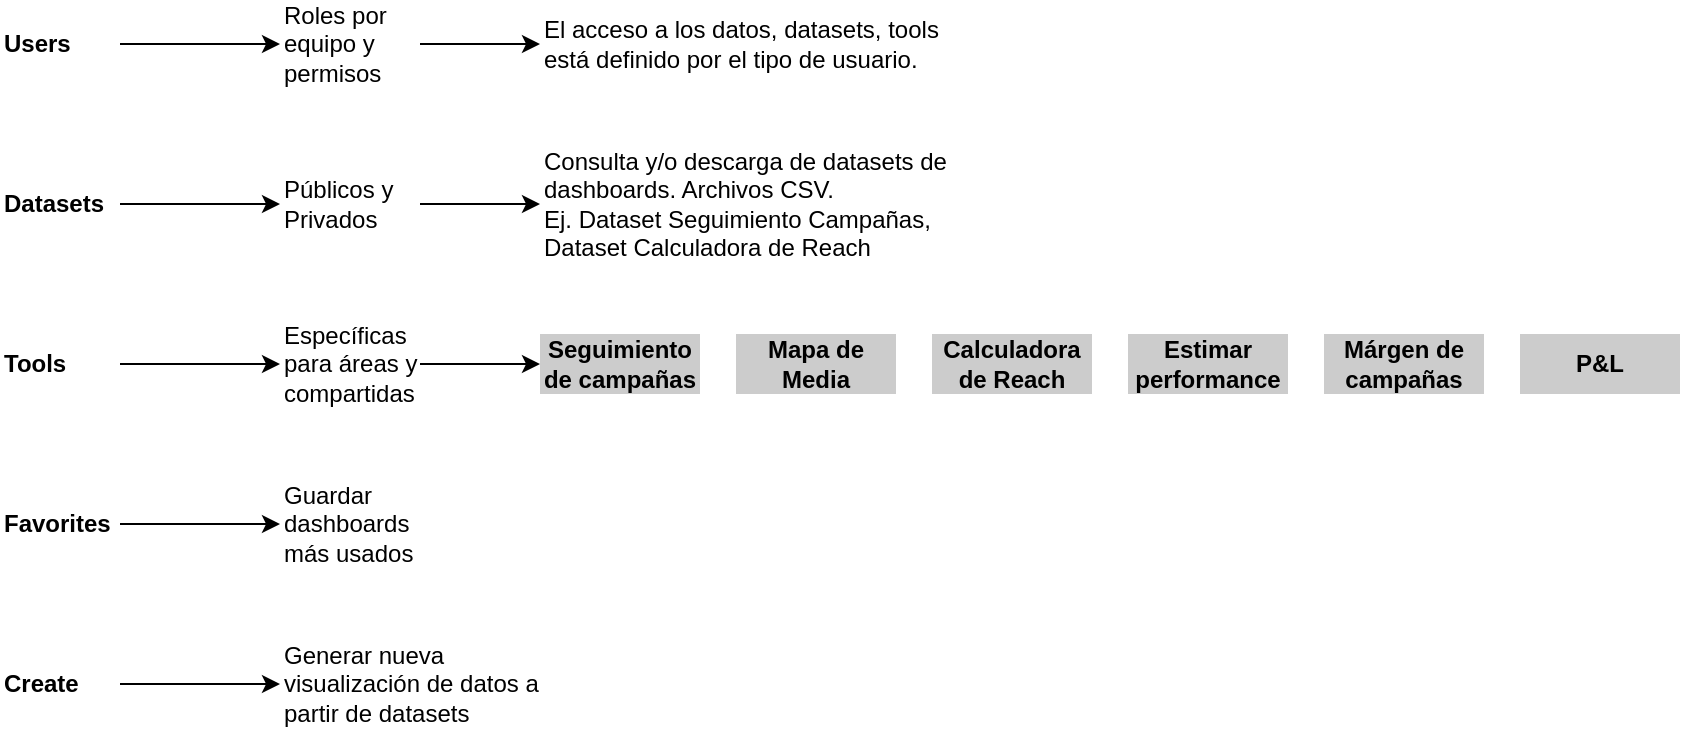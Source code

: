 <mxfile version="14.8.3" type="github" pages="2">
  <diagram id="jCEtf1bKy8OYsLulRC5E" name="Page-1">
    <mxGraphModel dx="1406" dy="554" grid="1" gridSize="10" guides="1" tooltips="1" connect="1" arrows="1" fold="1" page="1" pageScale="1" pageWidth="1169" pageHeight="827" math="0" shadow="0">
      <root>
        <mxCell id="0" />
        <mxCell id="1" parent="0" />
        <mxCell id="igIcsMa8fZ0zIMVIfpPq-22" style="edgeStyle=orthogonalEdgeStyle;rounded=0;orthogonalLoop=1;jettySize=auto;html=1;entryX=0;entryY=0.5;entryDx=0;entryDy=0;" edge="1" parent="1" source="igIcsMa8fZ0zIMVIfpPq-1" target="igIcsMa8fZ0zIMVIfpPq-10">
          <mxGeometry relative="1" as="geometry" />
        </mxCell>
        <mxCell id="igIcsMa8fZ0zIMVIfpPq-1" value="Datasets" style="text;html=1;fillColor=none;align=left;verticalAlign=middle;whiteSpace=wrap;rounded=0;fontStyle=1" vertex="1" parent="1">
          <mxGeometry x="260" y="100" width="60" height="20" as="geometry" />
        </mxCell>
        <mxCell id="igIcsMa8fZ0zIMVIfpPq-26" style="edgeStyle=orthogonalEdgeStyle;rounded=0;orthogonalLoop=1;jettySize=auto;html=1;entryX=0;entryY=0.5;entryDx=0;entryDy=0;" edge="1" parent="1" source="igIcsMa8fZ0zIMVIfpPq-2" target="igIcsMa8fZ0zIMVIfpPq-11">
          <mxGeometry relative="1" as="geometry" />
        </mxCell>
        <mxCell id="igIcsMa8fZ0zIMVIfpPq-2" value="Favorites" style="text;html=1;strokeColor=none;fillColor=none;align=left;verticalAlign=middle;whiteSpace=wrap;rounded=0;fontStyle=1" vertex="1" parent="1">
          <mxGeometry x="260" y="260" width="60" height="20" as="geometry" />
        </mxCell>
        <mxCell id="igIcsMa8fZ0zIMVIfpPq-27" style="edgeStyle=orthogonalEdgeStyle;rounded=0;orthogonalLoop=1;jettySize=auto;html=1;entryX=0;entryY=0.5;entryDx=0;entryDy=0;" edge="1" parent="1" source="igIcsMa8fZ0zIMVIfpPq-3" target="igIcsMa8fZ0zIMVIfpPq-12">
          <mxGeometry relative="1" as="geometry" />
        </mxCell>
        <mxCell id="igIcsMa8fZ0zIMVIfpPq-3" value="Create" style="text;html=1;strokeColor=none;fillColor=none;align=left;verticalAlign=middle;whiteSpace=wrap;rounded=0;fontStyle=1" vertex="1" parent="1">
          <mxGeometry x="260" y="340" width="60" height="20" as="geometry" />
        </mxCell>
        <mxCell id="igIcsMa8fZ0zIMVIfpPq-24" style="edgeStyle=orthogonalEdgeStyle;rounded=0;orthogonalLoop=1;jettySize=auto;html=1;entryX=0;entryY=0.5;entryDx=0;entryDy=0;" edge="1" parent="1" source="igIcsMa8fZ0zIMVIfpPq-4" target="igIcsMa8fZ0zIMVIfpPq-13">
          <mxGeometry relative="1" as="geometry" />
        </mxCell>
        <mxCell id="igIcsMa8fZ0zIMVIfpPq-4" value="Tools" style="text;html=1;strokeColor=none;fillColor=none;align=left;verticalAlign=middle;whiteSpace=wrap;rounded=0;fontStyle=1" vertex="1" parent="1">
          <mxGeometry x="260" y="180" width="60" height="20" as="geometry" />
        </mxCell>
        <mxCell id="igIcsMa8fZ0zIMVIfpPq-23" style="edgeStyle=orthogonalEdgeStyle;rounded=0;orthogonalLoop=1;jettySize=auto;html=1;entryX=0;entryY=0.5;entryDx=0;entryDy=0;" edge="1" parent="1" source="igIcsMa8fZ0zIMVIfpPq-10" target="igIcsMa8fZ0zIMVIfpPq-14">
          <mxGeometry relative="1" as="geometry" />
        </mxCell>
        <mxCell id="igIcsMa8fZ0zIMVIfpPq-10" value="Públicos y&lt;br&gt;Privados" style="text;html=1;strokeColor=none;fillColor=none;align=left;verticalAlign=middle;whiteSpace=wrap;rounded=0;" vertex="1" parent="1">
          <mxGeometry x="400" y="100" width="70" height="20" as="geometry" />
        </mxCell>
        <mxCell id="igIcsMa8fZ0zIMVIfpPq-11" value="Guardar dashboards más usados" style="text;html=1;strokeColor=none;fillColor=none;align=left;verticalAlign=middle;whiteSpace=wrap;rounded=0;" vertex="1" parent="1">
          <mxGeometry x="400" y="260" width="70" height="20" as="geometry" />
        </mxCell>
        <mxCell id="igIcsMa8fZ0zIMVIfpPq-12" value="Generar nueva visualización de datos a partir de datasets" style="text;html=1;strokeColor=none;fillColor=none;align=left;verticalAlign=middle;whiteSpace=wrap;rounded=0;" vertex="1" parent="1">
          <mxGeometry x="400" y="340" width="130" height="20" as="geometry" />
        </mxCell>
        <mxCell id="igIcsMa8fZ0zIMVIfpPq-25" style="edgeStyle=orthogonalEdgeStyle;rounded=0;orthogonalLoop=1;jettySize=auto;html=1;entryX=0;entryY=0.5;entryDx=0;entryDy=0;" edge="1" parent="1" source="igIcsMa8fZ0zIMVIfpPq-13" target="igIcsMa8fZ0zIMVIfpPq-15">
          <mxGeometry relative="1" as="geometry" />
        </mxCell>
        <mxCell id="igIcsMa8fZ0zIMVIfpPq-13" value="Específicas para áreas y compartidas" style="text;html=1;strokeColor=none;fillColor=none;align=left;verticalAlign=middle;whiteSpace=wrap;rounded=0;" vertex="1" parent="1">
          <mxGeometry x="400" y="180" width="70" height="20" as="geometry" />
        </mxCell>
        <mxCell id="igIcsMa8fZ0zIMVIfpPq-14" value="Consulta y/o descarga de datasets de dashboards. Archivos CSV.&lt;br&gt;Ej. Dataset Seguimiento Campañas, Dataset Calculadora de Reach" style="text;html=1;strokeColor=none;fillColor=none;align=left;verticalAlign=middle;whiteSpace=wrap;rounded=0;" vertex="1" parent="1">
          <mxGeometry x="530" y="100" width="210" height="20" as="geometry" />
        </mxCell>
        <mxCell id="igIcsMa8fZ0zIMVIfpPq-15" value="Seguimiento de campañas" style="text;html=1;strokeColor=none;align=center;verticalAlign=middle;whiteSpace=wrap;rounded=0;fontStyle=1;fillColor=#CCCCCC;" vertex="1" parent="1">
          <mxGeometry x="530" y="175" width="80" height="30" as="geometry" />
        </mxCell>
        <mxCell id="igIcsMa8fZ0zIMVIfpPq-16" value="Mapa de Media" style="text;html=1;strokeColor=none;align=center;verticalAlign=middle;whiteSpace=wrap;rounded=0;fontStyle=1;fillColor=#CCCCCC;" vertex="1" parent="1">
          <mxGeometry x="628" y="175" width="80" height="30" as="geometry" />
        </mxCell>
        <mxCell id="igIcsMa8fZ0zIMVIfpPq-17" value="Calculadora de Reach" style="text;html=1;strokeColor=none;align=center;verticalAlign=middle;whiteSpace=wrap;rounded=0;fontStyle=1;fillColor=#CCCCCC;" vertex="1" parent="1">
          <mxGeometry x="726" y="175" width="80" height="30" as="geometry" />
        </mxCell>
        <mxCell id="igIcsMa8fZ0zIMVIfpPq-18" value="Estimar performance" style="text;html=1;strokeColor=none;align=center;verticalAlign=middle;whiteSpace=wrap;rounded=0;fontStyle=1;fillColor=#CCCCCC;" vertex="1" parent="1">
          <mxGeometry x="824" y="175" width="80" height="30" as="geometry" />
        </mxCell>
        <mxCell id="igIcsMa8fZ0zIMVIfpPq-19" value="Márgen de campañas" style="text;html=1;strokeColor=none;align=center;verticalAlign=middle;whiteSpace=wrap;rounded=0;fontStyle=1;fillColor=#CCCCCC;" vertex="1" parent="1">
          <mxGeometry x="922" y="175" width="80" height="30" as="geometry" />
        </mxCell>
        <mxCell id="igIcsMa8fZ0zIMVIfpPq-21" value="P&amp;amp;L" style="text;html=1;strokeColor=none;align=center;verticalAlign=middle;whiteSpace=wrap;rounded=0;fontStyle=1;fillColor=#CCCCCC;" vertex="1" parent="1">
          <mxGeometry x="1020" y="175" width="80" height="30" as="geometry" />
        </mxCell>
        <mxCell id="QR2awsKz-sg7i_pLXIjW-1" style="edgeStyle=orthogonalEdgeStyle;rounded=0;orthogonalLoop=1;jettySize=auto;html=1;entryX=0;entryY=0.5;entryDx=0;entryDy=0;" edge="1" parent="1" source="QR2awsKz-sg7i_pLXIjW-2" target="QR2awsKz-sg7i_pLXIjW-4">
          <mxGeometry relative="1" as="geometry" />
        </mxCell>
        <mxCell id="QR2awsKz-sg7i_pLXIjW-2" value="Users" style="text;html=1;fillColor=none;align=left;verticalAlign=middle;whiteSpace=wrap;rounded=0;fontStyle=1" vertex="1" parent="1">
          <mxGeometry x="260" y="20" width="60" height="20" as="geometry" />
        </mxCell>
        <mxCell id="QR2awsKz-sg7i_pLXIjW-3" style="edgeStyle=orthogonalEdgeStyle;rounded=0;orthogonalLoop=1;jettySize=auto;html=1;entryX=0;entryY=0.5;entryDx=0;entryDy=0;" edge="1" parent="1" source="QR2awsKz-sg7i_pLXIjW-4" target="QR2awsKz-sg7i_pLXIjW-5">
          <mxGeometry relative="1" as="geometry" />
        </mxCell>
        <mxCell id="QR2awsKz-sg7i_pLXIjW-4" value="Roles por&amp;nbsp; equipo y permisos" style="text;html=1;strokeColor=none;fillColor=none;align=left;verticalAlign=middle;whiteSpace=wrap;rounded=0;" vertex="1" parent="1">
          <mxGeometry x="400" y="20" width="70" height="20" as="geometry" />
        </mxCell>
        <mxCell id="QR2awsKz-sg7i_pLXIjW-5" value="El acceso a los datos, datasets, tools está definido por el tipo de usuario." style="text;html=1;strokeColor=none;fillColor=none;align=left;verticalAlign=middle;whiteSpace=wrap;rounded=0;" vertex="1" parent="1">
          <mxGeometry x="530" y="20" width="210" height="20" as="geometry" />
        </mxCell>
      </root>
    </mxGraphModel>
  </diagram>
  <diagram id="JNLUFI6NVu_09dk0-65Q" name="Mapa de Media">
    <mxGraphModel dx="803" dy="-510" grid="1" gridSize="10" guides="1" tooltips="1" connect="1" arrows="1" fold="1" page="1" pageScale="1" pageWidth="1169" pageHeight="827" math="0" shadow="0">
      <root>
        <mxCell id="81niclgjnJy0ma31-HyY-0" />
        <mxCell id="81niclgjnJy0ma31-HyY-1" parent="81niclgjnJy0ma31-HyY-0" />
        <mxCell id="81niclgjnJy0ma31-HyY-2" value="tt" style="whiteSpace=wrap;html=1;rounded=0;shadow=0;glass=1;dashed=1;sketch=0;strokeColor=#000000;fontSize=11;fontColor=#000000;align=center;" vertex="1" parent="81niclgjnJy0ma31-HyY-1">
          <mxGeometry x="160" y="959" width="870" height="591" as="geometry" />
        </mxCell>
        <mxCell id="81niclgjnJy0ma31-HyY-3" value="" style="rounded=0;whiteSpace=wrap;html=1;align=left;dashed=1;dashPattern=1 4;" vertex="1" parent="81niclgjnJy0ma31-HyY-1">
          <mxGeometry x="170" y="969" width="394" height="250" as="geometry" />
        </mxCell>
        <mxCell id="81niclgjnJy0ma31-HyY-4" value="" style="rounded=0;whiteSpace=wrap;html=1;align=left;dashed=1;dashPattern=1 4;" vertex="1" parent="81niclgjnJy0ma31-HyY-1">
          <mxGeometry x="370" y="1079" width="194" height="100" as="geometry" />
        </mxCell>
        <mxCell id="81niclgjnJy0ma31-HyY-5" value="" style="rounded=0;whiteSpace=wrap;html=1;align=left;dashed=1;dashPattern=1 4;" vertex="1" parent="81niclgjnJy0ma31-HyY-1">
          <mxGeometry x="170" y="969" width="194" height="210" as="geometry" />
        </mxCell>
        <mxCell id="81niclgjnJy0ma31-HyY-6" value="" style="rounded=0;whiteSpace=wrap;html=1;align=left;dashed=1;dashPattern=1 4;" vertex="1" parent="81niclgjnJy0ma31-HyY-1">
          <mxGeometry x="370" y="969" width="194" height="100" as="geometry" />
        </mxCell>
        <mxCell id="81niclgjnJy0ma31-HyY-7" value="&lt;b&gt;Targeting&lt;/b&gt;" style="text;html=1;strokeColor=none;fillColor=none;align=center;verticalAlign=middle;whiteSpace=wrap;rounded=0;" vertex="1" parent="81niclgjnJy0ma31-HyY-1">
          <mxGeometry x="204" y="969" width="80" height="20" as="geometry" />
        </mxCell>
        <mxCell id="81niclgjnJy0ma31-HyY-8" value="Select Countries" style="text;html=1;fillColor=none;align=left;verticalAlign=middle;whiteSpace=wrap;rounded=1;strokeColor=#000000;fontColor=#B3B3B3;fontSize=11;" vertex="1" parent="81niclgjnJy0ma31-HyY-1">
          <mxGeometry x="197" y="1037" width="160" height="20" as="geometry" />
        </mxCell>
        <mxCell id="81niclgjnJy0ma31-HyY-9" value="&lt;b&gt;Budget&lt;/b&gt;" style="text;html=1;strokeColor=none;fillColor=none;align=center;verticalAlign=middle;whiteSpace=wrap;rounded=0;" vertex="1" parent="81niclgjnJy0ma31-HyY-1">
          <mxGeometry x="394" y="969" width="80" height="20" as="geometry" />
        </mxCell>
        <mxCell id="81niclgjnJy0ma31-HyY-10" value="&lt;b&gt;Creative&lt;/b&gt;" style="text;html=1;strokeColor=none;fillColor=none;align=center;verticalAlign=middle;whiteSpace=wrap;rounded=0;" vertex="1" parent="81niclgjnJy0ma31-HyY-1">
          <mxGeometry x="390" y="1084" width="80" height="20" as="geometry" />
        </mxCell>
        <mxCell id="81niclgjnJy0ma31-HyY-11" value="Select Amount" style="text;html=1;fillColor=none;align=left;verticalAlign=middle;whiteSpace=wrap;rounded=1;strokeColor=#000000;fontStyle=0;fontColor=#B3B3B3;fontSize=11;glass=1;shadow=0;sketch=0;" vertex="1" parent="81niclgjnJy0ma31-HyY-1">
          <mxGeometry x="394" y="1009" width="160" height="20" as="geometry" />
        </mxCell>
        <mxCell id="81niclgjnJy0ma31-HyY-12" value="Model" style="rounded=1;fillColor=#F1F2F4;strokeColor=none;html=1;fontColor=#596780;align=left;fontSize=12;spacingLeft=10" vertex="1" parent="81niclgjnJy0ma31-HyY-1">
          <mxGeometry x="394" y="1039" width="70" height="20" as="geometry" />
        </mxCell>
        <mxCell id="81niclgjnJy0ma31-HyY-13" value="" style="shape=triangle;direction=south;fillColor=#596780;strokeColor=none;html=1" vertex="1" parent="81niclgjnJy0ma31-HyY-12">
          <mxGeometry x="1" y="0.5" width="12" height="6" relative="1" as="geometry">
            <mxPoint x="-20" y="-3" as="offset" />
          </mxGeometry>
        </mxCell>
        <mxCell id="81niclgjnJy0ma31-HyY-14" value="Select Formats" style="rounded=1;fillColor=#F1F2F4;strokeColor=none;html=1;fontColor=#596780;align=left;fontSize=12;spacingLeft=10" vertex="1" parent="81niclgjnJy0ma31-HyY-1">
          <mxGeometry x="394" y="1149" width="164" height="20" as="geometry" />
        </mxCell>
        <mxCell id="81niclgjnJy0ma31-HyY-15" value="" style="shape=triangle;direction=south;fillColor=#596780;strokeColor=none;html=1" vertex="1" parent="81niclgjnJy0ma31-HyY-14">
          <mxGeometry x="1" y="0.5" width="12" height="6" relative="1" as="geometry">
            <mxPoint x="-20" y="-3" as="offset" />
          </mxGeometry>
        </mxCell>
        <mxCell id="81niclgjnJy0ma31-HyY-16" value="Categories/Passion Point" style="rounded=1;fillColor=#F1F2F4;strokeColor=none;html=1;fontColor=#596780;align=left;fontSize=12;spacingLeft=10" vertex="1" parent="81niclgjnJy0ma31-HyY-1">
          <mxGeometry x="197" y="1135" width="160" height="20" as="geometry" />
        </mxCell>
        <mxCell id="81niclgjnJy0ma31-HyY-17" value="" style="shape=triangle;direction=south;fillColor=#596780;strokeColor=none;html=1" vertex="1" parent="81niclgjnJy0ma31-HyY-16">
          <mxGeometry x="1" y="0.5" width="12" height="6" relative="1" as="geometry">
            <mxPoint x="-20" y="-3" as="offset" />
          </mxGeometry>
        </mxCell>
        <mxCell id="81niclgjnJy0ma31-HyY-18" value="" style="strokeWidth=1;shadow=0;dashed=0;align=center;html=1;shape=mxgraph.mockup.rrect;rSize=10;fillColor=#F1F2F4;strokeColor=#ffffff;strokeWidth=2;rounded=1;glass=1;sketch=0;fontSize=10;fontColor=#B3B3B3;" vertex="1" parent="81niclgjnJy0ma31-HyY-1">
          <mxGeometry x="197" y="1084" width="160" height="20" as="geometry" />
        </mxCell>
        <mxCell id="81niclgjnJy0ma31-HyY-19" value="Girls" style="rounded=0;fontSize=12;fontColor=#596780;fontStyle=0;fillColor=none;strokeColor=#ffffff;strokeWidth=2;resizeHeight=1;" vertex="1" parent="81niclgjnJy0ma31-HyY-18">
          <mxGeometry width="80" height="20" relative="1" as="geometry">
            <mxPoint x="80" as="offset" />
          </mxGeometry>
        </mxCell>
        <mxCell id="81niclgjnJy0ma31-HyY-20" value="Boys" style="strokeWidth=1;shadow=0;dashed=0;align=center;html=1;shape=mxgraph.mockup.leftButton;rSize=10;fontSize=12;fontColor=#596780;fontStyle=0;fillColor=none;strokeColor=#ffffff;strokeWidth=2;resizeHeight=1;" vertex="1" parent="81niclgjnJy0ma31-HyY-18">
          <mxGeometry width="80" height="20" relative="1" as="geometry" />
        </mxCell>
        <mxCell id="81niclgjnJy0ma31-HyY-21" value="" style="dashed=0;verticalLabelPosition=bottom;verticalAlign=top;align=center;shape=mxgraph.gmdl.slider2;barPos=0;strokeColor=#bbbbbb;opacity=100;strokeWidth=2;handleSize=10;shadow=0;rounded=1;glass=1;sketch=0;fontSize=10;fontColor=#B3B3B3;" vertex="1" parent="81niclgjnJy0ma31-HyY-1">
          <mxGeometry x="198" y="1114" width="160" height="10" as="geometry" />
        </mxCell>
        <mxCell id="81niclgjnJy0ma31-HyY-22" value="Age &amp;amp; Gender" style="text;html=1;fillColor=none;align=left;verticalAlign=middle;whiteSpace=wrap;rounded=1;fontStyle=1" vertex="1" parent="81niclgjnJy0ma31-HyY-1">
          <mxGeometry x="197" y="1064" width="160" height="20" as="geometry" />
        </mxCell>
        <mxCell id="81niclgjnJy0ma31-HyY-23" value="0" style="text;html=1;fillColor=none;align=left;verticalAlign=middle;whiteSpace=wrap;rounded=1;fontSize=7;" vertex="1" parent="81niclgjnJy0ma31-HyY-1">
          <mxGeometry x="197" y="1123" width="10" height="10" as="geometry" />
        </mxCell>
        <mxCell id="81niclgjnJy0ma31-HyY-24" value="18" style="text;html=1;fillColor=none;align=left;verticalAlign=middle;whiteSpace=wrap;rounded=1;fontSize=7;" vertex="1" parent="81niclgjnJy0ma31-HyY-1">
          <mxGeometry x="347" y="1123" width="10" height="10" as="geometry" />
        </mxCell>
        <mxCell id="81niclgjnJy0ma31-HyY-25" value="Platform" style="rounded=1;fillColor=#F1F2F4;strokeColor=none;html=1;fontColor=#596780;align=left;fontSize=12;spacingLeft=10" vertex="1" parent="81niclgjnJy0ma31-HyY-1">
          <mxGeometry x="394" y="1119" width="80" height="20" as="geometry" />
        </mxCell>
        <mxCell id="81niclgjnJy0ma31-HyY-26" value="" style="shape=triangle;direction=south;fillColor=#596780;strokeColor=none;html=1" vertex="1" parent="81niclgjnJy0ma31-HyY-25">
          <mxGeometry x="1" y="0.5" width="12" height="6" relative="1" as="geometry">
            <mxPoint x="-20" y="-3" as="offset" />
          </mxGeometry>
        </mxCell>
        <mxCell id="81niclgjnJy0ma31-HyY-27" value="Device" style="rounded=1;fillColor=#F1F2F4;strokeColor=none;html=1;fontColor=#596780;align=left;fontSize=12;spacingLeft=10" vertex="1" parent="81niclgjnJy0ma31-HyY-1">
          <mxGeometry x="478" y="1119" width="80" height="20" as="geometry" />
        </mxCell>
        <mxCell id="81niclgjnJy0ma31-HyY-28" value="" style="shape=triangle;direction=south;fillColor=#596780;strokeColor=none;html=1" vertex="1" parent="81niclgjnJy0ma31-HyY-27">
          <mxGeometry x="1" y="0.5" width="12" height="6" relative="1" as="geometry">
            <mxPoint x="-20" y="-3" as="offset" />
          </mxGeometry>
        </mxCell>
        <mxCell id="81niclgjnJy0ma31-HyY-29" value="" style="rounded=0;whiteSpace=wrap;html=1;align=left;dashed=1;dashPattern=1 4;" vertex="1" parent="81niclgjnJy0ma31-HyY-1">
          <mxGeometry x="170" y="1259" width="850" height="251" as="geometry" />
        </mxCell>
        <mxCell id="81niclgjnJy0ma31-HyY-30" value="App name" style="text;html=1;fillColor=#f5f5f5;align=left;verticalAlign=middle;whiteSpace=wrap;rounded=1;strokeColor=#666666;fontColor=#333333;fontStyle=1" vertex="1" parent="81niclgjnJy0ma31-HyY-1">
          <mxGeometry x="253" y="1357" width="207" height="20" as="geometry" />
        </mxCell>
        <mxCell id="81niclgjnJy0ma31-HyY-31" value="Channel name" style="text;html=1;fillColor=#f5f5f5;align=left;verticalAlign=middle;whiteSpace=wrap;rounded=1;strokeColor=#666666;fontColor=#333333;fontStyle=1" vertex="1" parent="81niclgjnJy0ma31-HyY-1">
          <mxGeometry x="253" y="1447" width="207" height="20" as="geometry" />
        </mxCell>
        <mxCell id="81niclgjnJy0ma31-HyY-32" value="App name" style="text;html=1;fillColor=#f5f5f5;align=left;verticalAlign=middle;whiteSpace=wrap;rounded=1;strokeColor=#666666;fontColor=#333333;fontStyle=1" vertex="1" parent="81niclgjnJy0ma31-HyY-1">
          <mxGeometry x="253" y="1477" width="207" height="20" as="geometry" />
        </mxCell>
        <mxCell id="81niclgjnJy0ma31-HyY-33" value="" style="pointerEvents=1;shadow=0;dashed=0;html=1;strokeColor=none;fillColor=#434445;aspect=fixed;labelPosition=center;verticalLabelPosition=bottom;verticalAlign=top;align=center;outlineConnect=0;shape=mxgraph.vvd.app;rounded=1;glass=1;dashPattern=1 4;sketch=0;fontSize=8;fontColor=#000000;" vertex="1" parent="81niclgjnJy0ma31-HyY-1">
          <mxGeometry x="224" y="1335" width="20" height="20" as="geometry" />
        </mxCell>
        <mxCell id="81niclgjnJy0ma31-HyY-34" value="" style="pointerEvents=1;shadow=0;dashed=0;html=1;strokeColor=none;fillColor=#434445;aspect=fixed;labelPosition=center;verticalLabelPosition=bottom;verticalAlign=top;align=center;outlineConnect=0;shape=mxgraph.vvd.app;rounded=1;glass=1;dashPattern=1 4;sketch=0;fontSize=8;fontColor=#000000;" vertex="1" parent="81niclgjnJy0ma31-HyY-1">
          <mxGeometry x="223" y="1477" width="20" height="20" as="geometry" />
        </mxCell>
        <mxCell id="81niclgjnJy0ma31-HyY-35" value="" style="shape=image;html=1;verticalAlign=top;verticalLabelPosition=bottom;labelBackgroundColor=#ffffff;imageAspect=0;aspect=fixed;image=https://cdn4.iconfinder.com/data/icons/ionicons/512/icon-social-youtube-outline-128.png;rounded=1;shadow=0;glass=1;dashed=1;dashPattern=1 4;sketch=0;strokeColor=#000000;fontSize=8;fontColor=#000000;align=left;" vertex="1" parent="81niclgjnJy0ma31-HyY-1">
          <mxGeometry x="223" y="1447" width="20" height="20" as="geometry" />
        </mxCell>
        <mxCell id="81niclgjnJy0ma31-HyY-36" value="Format 1" style="text;html=1;fillColor=#f5f5f5;align=left;verticalAlign=middle;whiteSpace=wrap;rounded=1;strokeColor=#666666;fontColor=#333333;" vertex="1" parent="81niclgjnJy0ma31-HyY-1">
          <mxGeometry x="253" y="1377" width="207" height="20" as="geometry" />
        </mxCell>
        <mxCell id="81niclgjnJy0ma31-HyY-37" value="Format 2" style="text;html=1;fillColor=#f5f5f5;align=left;verticalAlign=middle;whiteSpace=wrap;rounded=1;strokeColor=#666666;fontColor=#333333;" vertex="1" parent="81niclgjnJy0ma31-HyY-1">
          <mxGeometry x="253" y="1397" width="207" height="20" as="geometry" />
        </mxCell>
        <mxCell id="81niclgjnJy0ma31-HyY-38" value="Format 3" style="text;html=1;fillColor=#f5f5f5;align=left;verticalAlign=middle;whiteSpace=wrap;rounded=1;strokeColor=#666666;fontColor=#333333;" vertex="1" parent="81niclgjnJy0ma31-HyY-1">
          <mxGeometry x="253" y="1417" width="207" height="20" as="geometry" />
        </mxCell>
        <mxCell id="81niclgjnJy0ma31-HyY-39" value="" style="shape=image;html=1;verticalAlign=top;verticalLabelPosition=bottom;labelBackgroundColor=#ffffff;imageAspect=0;aspect=fixed;image=https://cdn0.iconfinder.com/data/icons/mobile-basic-vol-1/32/Circle_Minus-128.png;rounded=1;shadow=0;glass=1;dashed=1;dashPattern=1 4;sketch=0;strokeColor=#000000;fontSize=8;fontColor=#000000;align=left;" vertex="1" parent="81niclgjnJy0ma31-HyY-1">
          <mxGeometry x="197" y="1310" width="20" height="20" as="geometry" />
        </mxCell>
        <mxCell id="81niclgjnJy0ma31-HyY-40" value="" style="shape=image;html=1;verticalAlign=top;verticalLabelPosition=bottom;labelBackgroundColor=#ffffff;imageAspect=0;aspect=fixed;image=https://cdn0.iconfinder.com/data/icons/mobile-basic-vol-1/32/Circle_Plus-128.png;rounded=1;shadow=0;glass=1;dashed=1;dashPattern=1 4;sketch=0;strokeColor=#000000;fontSize=8;fontColor=#000000;align=left;" vertex="1" parent="81niclgjnJy0ma31-HyY-1">
          <mxGeometry x="197" y="1447" width="20" height="20" as="geometry" />
        </mxCell>
        <mxCell id="81niclgjnJy0ma31-HyY-41" value="" style="shape=image;html=1;verticalAlign=top;verticalLabelPosition=bottom;labelBackgroundColor=#ffffff;imageAspect=0;aspect=fixed;image=https://cdn0.iconfinder.com/data/icons/mobile-basic-vol-1/32/Circle_Plus-128.png;rounded=1;shadow=0;glass=1;dashed=1;dashPattern=1 4;sketch=0;strokeColor=#000000;fontSize=8;fontColor=#000000;align=left;" vertex="1" parent="81niclgjnJy0ma31-HyY-1">
          <mxGeometry x="197" y="1477" width="20" height="20" as="geometry" />
        </mxCell>
        <mxCell id="81niclgjnJy0ma31-HyY-42" value="&lt;span&gt;Export List&lt;/span&gt;" style="text;html=1;fillColor=none;align=center;verticalAlign=middle;whiteSpace=wrap;rounded=1;fontStyle=0;fontSize=11;glass=1;shadow=0;sketch=0;strokeColor=#000000;" vertex="1" parent="81niclgjnJy0ma31-HyY-1">
          <mxGeometry x="923" y="1520" width="80" height="20" as="geometry" />
        </mxCell>
        <mxCell id="81niclgjnJy0ma31-HyY-43" value="&lt;b&gt;&lt;font color=&quot;#000000&quot;&gt;See results&lt;/font&gt;&lt;/b&gt;" style="text;html=1;fillColor=none;align=center;verticalAlign=middle;whiteSpace=wrap;rounded=1;strokeColor=#000000;fontColor=#B3B3B3;fontSize=11;" vertex="1" parent="81niclgjnJy0ma31-HyY-1">
          <mxGeometry x="204" y="1189" width="350" height="20" as="geometry" />
        </mxCell>
        <mxCell id="81niclgjnJy0ma31-HyY-44" value="" style="shape=image;html=1;verticalAlign=top;verticalLabelPosition=bottom;labelBackgroundColor=#ffffff;imageAspect=0;aspect=fixed;image=https://cdn1.iconfinder.com/data/icons/freeline/32/eye_preview_see_seen_view-128.png;rounded=0;shadow=0;glass=1;dashed=1;sketch=0;strokeColor=#000000;fontSize=11;fontColor=#000000;align=center;" vertex="1" parent="81niclgjnJy0ma31-HyY-1">
          <mxGeometry x="440" y="1379.5" width="15" height="15" as="geometry" />
        </mxCell>
        <mxCell id="81niclgjnJy0ma31-HyY-45" value="" style="shape=image;html=1;verticalAlign=top;verticalLabelPosition=bottom;labelBackgroundColor=#ffffff;imageAspect=0;aspect=fixed;image=https://cdn1.iconfinder.com/data/icons/freeline/32/eye_preview_see_seen_view-128.png;rounded=0;shadow=0;glass=1;dashed=1;sketch=0;strokeColor=#000000;fontSize=11;fontColor=#000000;align=center;" vertex="1" parent="81niclgjnJy0ma31-HyY-1">
          <mxGeometry x="440" y="1399.5" width="15" height="15" as="geometry" />
        </mxCell>
        <mxCell id="81niclgjnJy0ma31-HyY-46" value="" style="shape=image;html=1;verticalAlign=top;verticalLabelPosition=bottom;labelBackgroundColor=#ffffff;imageAspect=0;aspect=fixed;image=https://cdn1.iconfinder.com/data/icons/freeline/32/eye_preview_see_seen_view-128.png;rounded=0;shadow=0;glass=1;dashed=1;sketch=0;strokeColor=#000000;fontSize=11;fontColor=#000000;align=center;" vertex="1" parent="81niclgjnJy0ma31-HyY-1">
          <mxGeometry x="440" y="1419.5" width="15" height="15" as="geometry" />
        </mxCell>
        <mxCell id="81niclgjnJy0ma31-HyY-47" value="&lt;b&gt;&lt;font color=&quot;#000000&quot;&gt;Results&lt;/font&gt;&lt;/b&gt;" style="text;html=1;fillColor=none;align=center;verticalAlign=middle;whiteSpace=wrap;rounded=0;strokeColor=#000000;fontColor=#B3B3B3;fontSize=11;" vertex="1" parent="81niclgjnJy0ma31-HyY-1">
          <mxGeometry x="170" y="1239" width="850" height="20" as="geometry" />
        </mxCell>
        <mxCell id="81niclgjnJy0ma31-HyY-48" value="" style="rounded=0;whiteSpace=wrap;html=1;align=left;dashed=1;dashPattern=1 4;" vertex="1" parent="81niclgjnJy0ma31-HyY-1">
          <mxGeometry x="580" y="970" width="370" height="249" as="geometry" />
        </mxCell>
        <mxCell id="81niclgjnJy0ma31-HyY-49" value="" style="rounded=0;whiteSpace=wrap;html=1;align=left;dashed=1;dashPattern=1 4;" vertex="1" parent="81niclgjnJy0ma31-HyY-1">
          <mxGeometry x="580" y="1004" width="370" height="100" as="geometry" />
        </mxCell>
        <mxCell id="81niclgjnJy0ma31-HyY-50" value="&lt;b&gt;Reach&lt;/b&gt;" style="text;html=1;fillColor=none;align=left;verticalAlign=middle;whiteSpace=wrap;rounded=1;fontStyle=0;fontSize=11;glass=1;shadow=0;sketch=0;" vertex="1" parent="81niclgjnJy0ma31-HyY-1">
          <mxGeometry x="590" y="1014" width="80" height="20" as="geometry" />
        </mxCell>
        <mxCell id="81niclgjnJy0ma31-HyY-51" value="" style="rounded=0;whiteSpace=wrap;html=1;align=left;dashed=1;dashPattern=1 4;" vertex="1" parent="81niclgjnJy0ma31-HyY-1">
          <mxGeometry x="580" y="1119" width="370" height="100" as="geometry" />
        </mxCell>
        <mxCell id="81niclgjnJy0ma31-HyY-52" value="&lt;b&gt;Performance&lt;/b&gt;" style="text;html=1;fillColor=none;align=left;verticalAlign=middle;whiteSpace=wrap;rounded=1;fontStyle=0;fontSize=11;glass=1;shadow=0;sketch=0;" vertex="1" parent="81niclgjnJy0ma31-HyY-1">
          <mxGeometry x="590" y="1129" width="80" height="20" as="geometry" />
        </mxCell>
        <mxCell id="81niclgjnJy0ma31-HyY-53" value="&lt;b&gt;#### MAU&lt;/b&gt;" style="text;html=1;fillColor=none;align=center;verticalAlign=middle;whiteSpace=wrap;rounded=1;fontStyle=0;fontSize=11;glass=1;shadow=0;sketch=0;strokeColor=#000000;" vertex="1" parent="81niclgjnJy0ma31-HyY-1">
          <mxGeometry x="600" y="1044" width="160" height="50" as="geometry" />
        </mxCell>
        <mxCell id="81niclgjnJy0ma31-HyY-54" value="&lt;b&gt;#### Estimated UU&lt;/b&gt;" style="text;html=1;fillColor=none;align=center;verticalAlign=middle;whiteSpace=wrap;rounded=1;fontStyle=0;fontSize=11;glass=1;shadow=0;sketch=0;strokeColor=#000000;" vertex="1" parent="81niclgjnJy0ma31-HyY-1">
          <mxGeometry x="780" y="1044" width="160" height="50" as="geometry" />
        </mxCell>
        <mxCell id="81niclgjnJy0ma31-HyY-55" value="&lt;b&gt;##% VCR&lt;/b&gt;" style="text;html=1;fillColor=none;align=center;verticalAlign=middle;whiteSpace=wrap;rounded=1;fontStyle=0;fontSize=11;glass=1;shadow=0;sketch=0;strokeColor=#000000;" vertex="1" parent="81niclgjnJy0ma31-HyY-1">
          <mxGeometry x="595" y="1159" width="57" height="50" as="geometry" />
        </mxCell>
        <mxCell id="81niclgjnJy0ma31-HyY-56" value="&lt;b&gt;##% CTR&lt;/b&gt;" style="text;html=1;fillColor=none;align=center;verticalAlign=middle;whiteSpace=wrap;rounded=1;fontStyle=0;fontSize=11;glass=1;shadow=0;sketch=0;strokeColor=#000000;" vertex="1" parent="81niclgjnJy0ma31-HyY-1">
          <mxGeometry x="689" y="1159" width="57" height="50" as="geometry" />
        </mxCell>
        <mxCell id="81niclgjnJy0ma31-HyY-57" value="&lt;b&gt;##% ER&lt;/b&gt;" style="text;html=1;fillColor=none;align=center;verticalAlign=middle;whiteSpace=wrap;rounded=1;fontStyle=0;fontSize=11;glass=1;shadow=0;sketch=0;strokeColor=#000000;" vertex="1" parent="81niclgjnJy0ma31-HyY-1">
          <mxGeometry x="784" y="1159" width="57" height="50" as="geometry" />
        </mxCell>
        <mxCell id="81niclgjnJy0ma31-HyY-58" value="&lt;span&gt;View details&lt;/span&gt;" style="text;html=1;fillColor=none;align=center;verticalAlign=middle;whiteSpace=wrap;rounded=1;fontStyle=0;fontSize=11;glass=1;shadow=0;sketch=0;strokeColor=#000000;" vertex="1" parent="81niclgjnJy0ma31-HyY-1">
          <mxGeometry x="863" y="1014" width="80" height="20" as="geometry" />
        </mxCell>
        <mxCell id="81niclgjnJy0ma31-HyY-59" value="&lt;span&gt;View details&lt;/span&gt;" style="text;html=1;fillColor=none;align=center;verticalAlign=middle;whiteSpace=wrap;rounded=1;fontStyle=0;fontSize=11;glass=1;shadow=0;sketch=0;strokeColor=#000000;" vertex="1" parent="81niclgjnJy0ma31-HyY-1">
          <mxGeometry x="863" y="1129" width="80" height="20" as="geometry" />
        </mxCell>
        <mxCell id="81niclgjnJy0ma31-HyY-60" value="&lt;b&gt;$## CPM&lt;/b&gt;" style="text;html=1;fillColor=none;align=center;verticalAlign=middle;whiteSpace=wrap;rounded=1;fontStyle=0;fontSize=11;glass=1;shadow=0;sketch=0;strokeColor=#000000;" vertex="1" parent="81niclgjnJy0ma31-HyY-1">
          <mxGeometry x="878" y="1159" width="57" height="50" as="geometry" />
        </mxCell>
        <mxCell id="81niclgjnJy0ma31-HyY-61" value="&lt;b&gt;&lt;font color=&quot;#000000&quot;&gt;Overview&lt;/font&gt;&lt;/b&gt;" style="text;html=1;fillColor=none;align=center;verticalAlign=middle;whiteSpace=wrap;rounded=0;strokeColor=#000000;fontColor=#B3B3B3;fontSize=11;" vertex="1" parent="81niclgjnJy0ma31-HyY-1">
          <mxGeometry x="580" y="970" width="370" height="20" as="geometry" />
        </mxCell>
        <mxCell id="81niclgjnJy0ma31-HyY-62" value="" style="strokeWidth=1;shadow=0;dashed=0;align=center;html=1;shape=mxgraph.mockup.rrect;rSize=10;fillColor=#F1F2F4;strokeColor=#ffffff;strokeWidth=2;rounded=1;glass=1;sketch=0;fontSize=10;fontColor=#B3B3B3;" vertex="1" parent="81niclgjnJy0ma31-HyY-1">
          <mxGeometry x="188" y="1008" width="170" height="20" as="geometry" />
        </mxCell>
        <mxCell id="81niclgjnJy0ma31-HyY-63" value="6M" style="rounded=0;fontSize=12;fontColor=#596780;fontStyle=0;fillColor=none;strokeColor=#ffffff;strokeWidth=2;resizeHeight=1;" vertex="1" parent="81niclgjnJy0ma31-HyY-62">
          <mxGeometry width="60" height="20" relative="1" as="geometry">
            <mxPoint x="110" as="offset" />
          </mxGeometry>
        </mxCell>
        <mxCell id="81niclgjnJy0ma31-HyY-64" value="&lt;font color=&quot;#ffffff&quot;&gt;1M&lt;/font&gt;" style="strokeWidth=1;shadow=0;dashed=0;align=center;html=1;shape=mxgraph.mockup.leftButton;rSize=10;fontSize=12;fontColor=#596780;fontStyle=0;strokeColor=#ffffff;strokeWidth=2;resizeHeight=1;fillColor=#007FFF;" vertex="1" parent="81niclgjnJy0ma31-HyY-62">
          <mxGeometry width="60" height="20" relative="1" as="geometry" />
        </mxCell>
        <mxCell id="81niclgjnJy0ma31-HyY-65" value="3M" style="rounded=0;fontSize=12;fontColor=#596780;fontStyle=0;fillColor=none;strokeColor=#ffffff;strokeWidth=2;resizeHeight=1;" vertex="1" parent="81niclgjnJy0ma31-HyY-62">
          <mxGeometry x="60" width="50" height="20" as="geometry" />
        </mxCell>
        <mxCell id="81niclgjnJy0ma31-HyY-66" value="" style="shape=image;html=1;verticalAlign=top;verticalLabelPosition=bottom;labelBackgroundColor=#ffffff;imageAspect=0;aspect=fixed;image=https://cdn1.iconfinder.com/data/icons/freeline/32/eye_preview_see_seen_view-128.png;rounded=0;shadow=0;glass=1;dashed=1;sketch=0;strokeColor=#000000;fontSize=11;fontColor=#000000;align=center;" vertex="1" parent="81niclgjnJy0ma31-HyY-1">
          <mxGeometry x="176" y="1040.5" width="15" height="15" as="geometry" />
        </mxCell>
        <mxCell id="81niclgjnJy0ma31-HyY-67" value="" style="shape=image;html=1;verticalAlign=top;verticalLabelPosition=bottom;labelBackgroundColor=#ffffff;imageAspect=0;aspect=fixed;image=https://cdn1.iconfinder.com/data/icons/freeline/32/eye_preview_see_seen_view-128.png;rounded=0;shadow=0;glass=1;dashed=1;sketch=0;strokeColor=#000000;fontSize=11;fontColor=#000000;align=center;" vertex="1" parent="81niclgjnJy0ma31-HyY-1">
          <mxGeometry x="176" y="1085" width="15" height="15" as="geometry" />
        </mxCell>
        <mxCell id="81niclgjnJy0ma31-HyY-68" value="" style="shape=image;html=1;verticalAlign=top;verticalLabelPosition=bottom;labelBackgroundColor=#ffffff;imageAspect=0;aspect=fixed;image=https://cdn1.iconfinder.com/data/icons/freeline/32/eye_preview_see_seen_view-128.png;rounded=0;shadow=0;glass=1;dashed=1;sketch=0;strokeColor=#000000;fontSize=11;fontColor=#000000;align=center;" vertex="1" parent="81niclgjnJy0ma31-HyY-1">
          <mxGeometry x="176" y="1137.5" width="15" height="15" as="geometry" />
        </mxCell>
        <mxCell id="81niclgjnJy0ma31-HyY-69" value="" style="shape=image;html=1;verticalAlign=top;verticalLabelPosition=bottom;labelBackgroundColor=#ffffff;imageAspect=0;aspect=fixed;image=https://cdn1.iconfinder.com/data/icons/freeline/32/eye_preview_see_seen_view-128.png;rounded=0;shadow=0;glass=1;dashed=1;sketch=0;strokeColor=#000000;fontSize=11;fontColor=#000000;align=center;" vertex="1" parent="81niclgjnJy0ma31-HyY-1">
          <mxGeometry x="374" y="1121.5" width="15" height="15" as="geometry" />
        </mxCell>
        <mxCell id="81niclgjnJy0ma31-HyY-70" value="" style="shape=image;html=1;verticalAlign=top;verticalLabelPosition=bottom;labelBackgroundColor=#ffffff;imageAspect=0;aspect=fixed;image=https://cdn1.iconfinder.com/data/icons/freeline/32/eye_preview_see_seen_view-128.png;rounded=0;shadow=0;glass=1;dashed=1;sketch=0;strokeColor=#000000;fontSize=11;fontColor=#000000;align=center;" vertex="1" parent="81niclgjnJy0ma31-HyY-1">
          <mxGeometry x="374" y="1151.5" width="15" height="15" as="geometry" />
        </mxCell>
        <mxCell id="81niclgjnJy0ma31-HyY-71" value="Country (Selected dimension)" style="text;html=1;fillColor=#f5f5f5;align=left;verticalAlign=middle;whiteSpace=wrap;rounded=1;strokeColor=#666666;fontColor=#333333;fontStyle=1" vertex="1" parent="81niclgjnJy0ma31-HyY-1">
          <mxGeometry x="253" y="1310" width="207" height="20" as="geometry" />
        </mxCell>
        <mxCell id="81niclgjnJy0ma31-HyY-72" value="VCR" style="text;html=1;fillColor=#f5f5f5;align=left;verticalAlign=middle;whiteSpace=wrap;rounded=1;strokeColor=#666666;fontColor=#333333;fontStyle=1" vertex="1" parent="81niclgjnJy0ma31-HyY-1">
          <mxGeometry x="473" y="1310" width="72" height="125" as="geometry" />
        </mxCell>
        <mxCell id="81niclgjnJy0ma31-HyY-73" value="CTR" style="text;html=1;fillColor=#f5f5f5;align=left;verticalAlign=middle;whiteSpace=wrap;rounded=1;strokeColor=#666666;fontColor=#333333;fontStyle=1" vertex="1" parent="81niclgjnJy0ma31-HyY-1">
          <mxGeometry x="551" y="1310" width="72" height="125" as="geometry" />
        </mxCell>
        <mxCell id="81niclgjnJy0ma31-HyY-74" value="Revenue" style="text;html=1;fillColor=#f5f5f5;align=left;verticalAlign=middle;whiteSpace=wrap;rounded=1;strokeColor=#666666;fontColor=#333333;fontStyle=1" vertex="1" parent="81niclgjnJy0ma31-HyY-1">
          <mxGeometry x="707" y="1310" width="72" height="125" as="geometry" />
        </mxCell>
        <mxCell id="81niclgjnJy0ma31-HyY-75" value="Ad Capacity" style="text;html=1;fillColor=#f5f5f5;align=left;verticalAlign=middle;whiteSpace=wrap;rounded=1;strokeColor=#666666;fontColor=#333333;fontStyle=1" vertex="1" parent="81niclgjnJy0ma31-HyY-1">
          <mxGeometry x="785" y="1310" width="72" height="125" as="geometry" />
        </mxCell>
        <mxCell id="81niclgjnJy0ma31-HyY-76" value="Imps." style="text;html=1;fillColor=#f5f5f5;align=left;verticalAlign=middle;whiteSpace=wrap;rounded=1;strokeColor=#666666;fontColor=#333333;fontStyle=1" vertex="1" parent="81niclgjnJy0ma31-HyY-1">
          <mxGeometry x="863" y="1310" width="72" height="125" as="geometry" />
        </mxCell>
        <mxCell id="81niclgjnJy0ma31-HyY-77" value="Views" style="text;html=1;fillColor=#f5f5f5;align=left;verticalAlign=middle;whiteSpace=wrap;rounded=1;strokeColor=#666666;fontColor=#333333;fontStyle=1" vertex="1" parent="81niclgjnJy0ma31-HyY-1">
          <mxGeometry x="941" y="1310" width="72" height="125" as="geometry" />
        </mxCell>
        <mxCell id="81niclgjnJy0ma31-HyY-78" value="Publisher" style="text;html=1;fillColor=#f5f5f5;align=left;verticalAlign=middle;whiteSpace=wrap;rounded=1;strokeColor=#666666;fontColor=#333333;fontStyle=1" vertex="1" parent="81niclgjnJy0ma31-HyY-1">
          <mxGeometry x="253" y="1335" width="207" height="20" as="geometry" />
        </mxCell>
        <mxCell id="81niclgjnJy0ma31-HyY-79" value="CPM/CPV cost" style="text;html=1;fillColor=#f5f5f5;align=left;verticalAlign=middle;whiteSpace=wrap;rounded=1;strokeColor=#666666;fontColor=#333333;fontStyle=1" vertex="1" parent="81niclgjnJy0ma31-HyY-1">
          <mxGeometry x="629" y="1310" width="72" height="125" as="geometry" />
        </mxCell>
        <mxCell id="81niclgjnJy0ma31-HyY-80" value="Ordenar por:" style="text;html=1;strokeColor=none;fillColor=none;align=center;verticalAlign=middle;whiteSpace=wrap;rounded=0;fontSize=7;" vertex="1" parent="81niclgjnJy0ma31-HyY-1">
          <mxGeometry x="850" y="1270" width="63" height="20" as="geometry" />
        </mxCell>
        <mxCell id="81niclgjnJy0ma31-HyY-81" value="CPM/CPV" style="rounded=1;fillColor=#F1F2F4;strokeColor=none;html=1;fontColor=#596780;align=left;fontSize=12;spacingLeft=10" vertex="1" parent="81niclgjnJy0ma31-HyY-1">
          <mxGeometry x="913" y="1270" width="100" height="20" as="geometry" />
        </mxCell>
        <mxCell id="81niclgjnJy0ma31-HyY-82" value="" style="shape=triangle;direction=south;fillColor=#596780;strokeColor=none;html=1" vertex="1" parent="81niclgjnJy0ma31-HyY-81">
          <mxGeometry x="1" y="0.5" width="12" height="6" relative="1" as="geometry">
            <mxPoint x="-20" y="-3" as="offset" />
          </mxGeometry>
        </mxCell>
        <mxCell id="81niclgjnJy0ma31-HyY-83" value="Buscar Pub/App/Channel" style="text;html=1;fillColor=none;align=center;verticalAlign=middle;whiteSpace=wrap;rounded=1;fontSize=7;strokeColor=#000000;glass=0;" vertex="1" parent="81niclgjnJy0ma31-HyY-1">
          <mxGeometry x="253" y="1270" width="207" height="20" as="geometry" />
        </mxCell>
        <mxCell id="81niclgjnJy0ma31-HyY-84" value="Predictive" style="text;html=1;strokeColor=none;fillColor=none;align=center;verticalAlign=middle;whiteSpace=wrap;rounded=0;fontSize=14;fontStyle=1" vertex="1" parent="81niclgjnJy0ma31-HyY-1">
          <mxGeometry x="1657" y="930" width="40" height="20" as="geometry" />
        </mxCell>
        <mxCell id="81niclgjnJy0ma31-HyY-85" value="Historic" style="text;html=1;strokeColor=none;fillColor=none;align=center;verticalAlign=middle;whiteSpace=wrap;rounded=0;fontSize=14;fontStyle=1" vertex="1" parent="81niclgjnJy0ma31-HyY-1">
          <mxGeometry x="565" y="935" width="40" height="20" as="geometry" />
        </mxCell>
        <mxCell id="81niclgjnJy0ma31-HyY-92" value="" style="whiteSpace=wrap;html=1;rounded=0;shadow=0;glass=1;dashed=1;sketch=0;strokeColor=#000000;fontSize=11;fontColor=#000000;align=center;" vertex="1" parent="81niclgjnJy0ma31-HyY-1">
          <mxGeometry x="1250" y="963.5" width="870" height="591" as="geometry" />
        </mxCell>
        <mxCell id="81niclgjnJy0ma31-HyY-93" value="" style="rounded=0;whiteSpace=wrap;html=1;align=left;dashed=1;dashPattern=1 4;" vertex="1" parent="81niclgjnJy0ma31-HyY-1">
          <mxGeometry x="1260" y="973.5" width="210" height="250" as="geometry" />
        </mxCell>
        <mxCell id="81niclgjnJy0ma31-HyY-95" value="" style="rounded=0;whiteSpace=wrap;html=1;align=left;dashed=1;dashPattern=1 4;" vertex="1" parent="81niclgjnJy0ma31-HyY-1">
          <mxGeometry x="1260" y="973.5" width="194" height="186.5" as="geometry" />
        </mxCell>
        <mxCell id="81niclgjnJy0ma31-HyY-97" value="&lt;b&gt;Upcoming Campaigns&lt;br&gt;&lt;/b&gt;&lt;b&gt;Inventory recommendation&lt;br&gt;&lt;/b&gt;" style="text;html=1;strokeColor=none;fillColor=none;align=center;verticalAlign=middle;whiteSpace=wrap;rounded=0;" vertex="1" parent="81niclgjnJy0ma31-HyY-1">
          <mxGeometry x="1277" y="979.5" width="166" height="20" as="geometry" />
        </mxCell>
        <mxCell id="81niclgjnJy0ma31-HyY-98" value="Select Countries" style="text;html=1;fillColor=none;align=left;verticalAlign=middle;whiteSpace=wrap;rounded=1;strokeColor=#000000;fontColor=#B3B3B3;fontSize=11;" vertex="1" parent="81niclgjnJy0ma31-HyY-1">
          <mxGeometry x="1287" y="1089.5" width="160" height="20" as="geometry" />
        </mxCell>
        <mxCell id="81niclgjnJy0ma31-HyY-106" value="Producto / Industria" style="rounded=1;fillColor=#F1F2F4;strokeColor=none;html=1;fontColor=#596780;align=left;fontSize=12;spacingLeft=10" vertex="1" parent="81niclgjnJy0ma31-HyY-1">
          <mxGeometry x="1287" y="1128" width="160" height="20" as="geometry" />
        </mxCell>
        <mxCell id="81niclgjnJy0ma31-HyY-107" value="" style="shape=triangle;direction=south;fillColor=#596780;strokeColor=none;html=1" vertex="1" parent="81niclgjnJy0ma31-HyY-106">
          <mxGeometry x="1" y="0.5" width="12" height="6" relative="1" as="geometry">
            <mxPoint x="-20" y="-3" as="offset" />
          </mxGeometry>
        </mxCell>
        <mxCell id="81niclgjnJy0ma31-HyY-108" value="" style="strokeWidth=1;shadow=0;dashed=0;align=center;html=1;shape=mxgraph.mockup.rrect;rSize=10;fillColor=#F1F2F4;strokeColor=#ffffff;strokeWidth=2;rounded=1;glass=1;sketch=0;fontSize=10;fontColor=#B3B3B3;" vertex="1" parent="81niclgjnJy0ma31-HyY-1">
          <mxGeometry x="1277" y="1600" width="160" height="20" as="geometry" />
        </mxCell>
        <mxCell id="81niclgjnJy0ma31-HyY-109" value="Girls" style="rounded=0;fontSize=12;fontColor=#596780;fontStyle=0;fillColor=none;strokeColor=#ffffff;strokeWidth=2;resizeHeight=1;" vertex="1" parent="81niclgjnJy0ma31-HyY-108">
          <mxGeometry width="80" height="20" relative="1" as="geometry">
            <mxPoint x="80" as="offset" />
          </mxGeometry>
        </mxCell>
        <mxCell id="81niclgjnJy0ma31-HyY-110" value="Boys" style="strokeWidth=1;shadow=0;dashed=0;align=center;html=1;shape=mxgraph.mockup.leftButton;rSize=10;fontSize=12;fontColor=#596780;fontStyle=0;fillColor=none;strokeColor=#ffffff;strokeWidth=2;resizeHeight=1;" vertex="1" parent="81niclgjnJy0ma31-HyY-108">
          <mxGeometry width="80" height="20" relative="1" as="geometry" />
        </mxCell>
        <mxCell id="81niclgjnJy0ma31-HyY-112" value="Age &amp;amp; Gender" style="text;html=1;fillColor=none;align=left;verticalAlign=middle;whiteSpace=wrap;rounded=1;fontStyle=1" vertex="1" parent="81niclgjnJy0ma31-HyY-1">
          <mxGeometry x="1277" y="1580" width="160" height="20" as="geometry" />
        </mxCell>
        <mxCell id="81niclgjnJy0ma31-HyY-119" value="" style="rounded=0;whiteSpace=wrap;html=1;align=left;dashed=1;dashPattern=1 4;" vertex="1" parent="81niclgjnJy0ma31-HyY-1">
          <mxGeometry x="1260" y="1263.5" width="850" height="251" as="geometry" />
        </mxCell>
        <mxCell id="81niclgjnJy0ma31-HyY-120" value="App name" style="text;html=1;fillColor=#f5f5f5;align=left;verticalAlign=middle;whiteSpace=wrap;rounded=1;strokeColor=#666666;fontColor=#333333;fontStyle=1" vertex="1" parent="81niclgjnJy0ma31-HyY-1">
          <mxGeometry x="1343" y="1361.5" width="207" height="20" as="geometry" />
        </mxCell>
        <mxCell id="81niclgjnJy0ma31-HyY-121" value="Channel name" style="text;html=1;fillColor=#f5f5f5;align=left;verticalAlign=middle;whiteSpace=wrap;rounded=1;strokeColor=#666666;fontColor=#333333;fontStyle=1" vertex="1" parent="81niclgjnJy0ma31-HyY-1">
          <mxGeometry x="1343" y="1451.5" width="207" height="20" as="geometry" />
        </mxCell>
        <mxCell id="81niclgjnJy0ma31-HyY-122" value="App name" style="text;html=1;fillColor=#f5f5f5;align=left;verticalAlign=middle;whiteSpace=wrap;rounded=1;strokeColor=#666666;fontColor=#333333;fontStyle=1" vertex="1" parent="81niclgjnJy0ma31-HyY-1">
          <mxGeometry x="1343" y="1481.5" width="207" height="20" as="geometry" />
        </mxCell>
        <mxCell id="81niclgjnJy0ma31-HyY-123" value="" style="pointerEvents=1;shadow=0;dashed=0;html=1;strokeColor=none;fillColor=#434445;aspect=fixed;labelPosition=center;verticalLabelPosition=bottom;verticalAlign=top;align=center;outlineConnect=0;shape=mxgraph.vvd.app;rounded=1;glass=1;dashPattern=1 4;sketch=0;fontSize=8;fontColor=#000000;" vertex="1" parent="81niclgjnJy0ma31-HyY-1">
          <mxGeometry x="1314" y="1339.5" width="20" height="20" as="geometry" />
        </mxCell>
        <mxCell id="81niclgjnJy0ma31-HyY-124" value="" style="pointerEvents=1;shadow=0;dashed=0;html=1;strokeColor=none;fillColor=#434445;aspect=fixed;labelPosition=center;verticalLabelPosition=bottom;verticalAlign=top;align=center;outlineConnect=0;shape=mxgraph.vvd.app;rounded=1;glass=1;dashPattern=1 4;sketch=0;fontSize=8;fontColor=#000000;" vertex="1" parent="81niclgjnJy0ma31-HyY-1">
          <mxGeometry x="1313" y="1481.5" width="20" height="20" as="geometry" />
        </mxCell>
        <mxCell id="81niclgjnJy0ma31-HyY-125" value="" style="shape=image;html=1;verticalAlign=top;verticalLabelPosition=bottom;labelBackgroundColor=#ffffff;imageAspect=0;aspect=fixed;image=https://cdn4.iconfinder.com/data/icons/ionicons/512/icon-social-youtube-outline-128.png;rounded=1;shadow=0;glass=1;dashed=1;dashPattern=1 4;sketch=0;strokeColor=#000000;fontSize=8;fontColor=#000000;align=left;" vertex="1" parent="81niclgjnJy0ma31-HyY-1">
          <mxGeometry x="1313" y="1451.5" width="20" height="20" as="geometry" />
        </mxCell>
        <mxCell id="81niclgjnJy0ma31-HyY-126" value="Format 1" style="text;html=1;fillColor=#f5f5f5;align=left;verticalAlign=middle;whiteSpace=wrap;rounded=1;strokeColor=#666666;fontColor=#333333;" vertex="1" parent="81niclgjnJy0ma31-HyY-1">
          <mxGeometry x="1343" y="1381.5" width="207" height="20" as="geometry" />
        </mxCell>
        <mxCell id="81niclgjnJy0ma31-HyY-127" value="Format 2" style="text;html=1;fillColor=#f5f5f5;align=left;verticalAlign=middle;whiteSpace=wrap;rounded=1;strokeColor=#666666;fontColor=#333333;" vertex="1" parent="81niclgjnJy0ma31-HyY-1">
          <mxGeometry x="1343" y="1401.5" width="207" height="20" as="geometry" />
        </mxCell>
        <mxCell id="81niclgjnJy0ma31-HyY-128" value="Format 3" style="text;html=1;fillColor=#f5f5f5;align=left;verticalAlign=middle;whiteSpace=wrap;rounded=1;strokeColor=#666666;fontColor=#333333;" vertex="1" parent="81niclgjnJy0ma31-HyY-1">
          <mxGeometry x="1343" y="1421.5" width="207" height="20" as="geometry" />
        </mxCell>
        <mxCell id="81niclgjnJy0ma31-HyY-129" value="" style="shape=image;html=1;verticalAlign=top;verticalLabelPosition=bottom;labelBackgroundColor=#ffffff;imageAspect=0;aspect=fixed;image=https://cdn0.iconfinder.com/data/icons/mobile-basic-vol-1/32/Circle_Minus-128.png;rounded=1;shadow=0;glass=1;dashed=1;dashPattern=1 4;sketch=0;strokeColor=#000000;fontSize=8;fontColor=#000000;align=left;" vertex="1" parent="81niclgjnJy0ma31-HyY-1">
          <mxGeometry x="1287" y="1314.5" width="20" height="20" as="geometry" />
        </mxCell>
        <mxCell id="81niclgjnJy0ma31-HyY-130" value="" style="shape=image;html=1;verticalAlign=top;verticalLabelPosition=bottom;labelBackgroundColor=#ffffff;imageAspect=0;aspect=fixed;image=https://cdn0.iconfinder.com/data/icons/mobile-basic-vol-1/32/Circle_Plus-128.png;rounded=1;shadow=0;glass=1;dashed=1;dashPattern=1 4;sketch=0;strokeColor=#000000;fontSize=8;fontColor=#000000;align=left;" vertex="1" parent="81niclgjnJy0ma31-HyY-1">
          <mxGeometry x="1287" y="1451.5" width="20" height="20" as="geometry" />
        </mxCell>
        <mxCell id="81niclgjnJy0ma31-HyY-131" value="" style="shape=image;html=1;verticalAlign=top;verticalLabelPosition=bottom;labelBackgroundColor=#ffffff;imageAspect=0;aspect=fixed;image=https://cdn0.iconfinder.com/data/icons/mobile-basic-vol-1/32/Circle_Plus-128.png;rounded=1;shadow=0;glass=1;dashed=1;dashPattern=1 4;sketch=0;strokeColor=#000000;fontSize=8;fontColor=#000000;align=left;" vertex="1" parent="81niclgjnJy0ma31-HyY-1">
          <mxGeometry x="1287" y="1481.5" width="20" height="20" as="geometry" />
        </mxCell>
        <mxCell id="81niclgjnJy0ma31-HyY-132" value="&lt;span&gt;Export List&lt;/span&gt;" style="text;html=1;fillColor=none;align=center;verticalAlign=middle;whiteSpace=wrap;rounded=1;fontStyle=0;fontSize=11;glass=1;shadow=0;sketch=0;strokeColor=#000000;" vertex="1" parent="81niclgjnJy0ma31-HyY-1">
          <mxGeometry x="2013" y="1524.5" width="80" height="20" as="geometry" />
        </mxCell>
        <mxCell id="81niclgjnJy0ma31-HyY-133" value="&lt;b&gt;&lt;font color=&quot;#000000&quot;&gt;See results&lt;/font&gt;&lt;/b&gt;" style="text;html=1;fillColor=none;align=center;verticalAlign=middle;whiteSpace=wrap;rounded=1;strokeColor=#000000;fontColor=#B3B3B3;fontSize=11;" vertex="1" parent="81niclgjnJy0ma31-HyY-1">
          <mxGeometry x="1260" y="1193.5" width="200" height="20" as="geometry" />
        </mxCell>
        <mxCell id="81niclgjnJy0ma31-HyY-134" value="" style="shape=image;html=1;verticalAlign=top;verticalLabelPosition=bottom;labelBackgroundColor=#ffffff;imageAspect=0;aspect=fixed;image=https://cdn1.iconfinder.com/data/icons/freeline/32/eye_preview_see_seen_view-128.png;rounded=0;shadow=0;glass=1;dashed=1;sketch=0;strokeColor=#000000;fontSize=11;fontColor=#000000;align=center;" vertex="1" parent="81niclgjnJy0ma31-HyY-1">
          <mxGeometry x="1530" y="1384" width="15" height="15" as="geometry" />
        </mxCell>
        <mxCell id="81niclgjnJy0ma31-HyY-135" value="" style="shape=image;html=1;verticalAlign=top;verticalLabelPosition=bottom;labelBackgroundColor=#ffffff;imageAspect=0;aspect=fixed;image=https://cdn1.iconfinder.com/data/icons/freeline/32/eye_preview_see_seen_view-128.png;rounded=0;shadow=0;glass=1;dashed=1;sketch=0;strokeColor=#000000;fontSize=11;fontColor=#000000;align=center;" vertex="1" parent="81niclgjnJy0ma31-HyY-1">
          <mxGeometry x="1530" y="1404" width="15" height="15" as="geometry" />
        </mxCell>
        <mxCell id="81niclgjnJy0ma31-HyY-136" value="" style="shape=image;html=1;verticalAlign=top;verticalLabelPosition=bottom;labelBackgroundColor=#ffffff;imageAspect=0;aspect=fixed;image=https://cdn1.iconfinder.com/data/icons/freeline/32/eye_preview_see_seen_view-128.png;rounded=0;shadow=0;glass=1;dashed=1;sketch=0;strokeColor=#000000;fontSize=11;fontColor=#000000;align=center;" vertex="1" parent="81niclgjnJy0ma31-HyY-1">
          <mxGeometry x="1530" y="1424" width="15" height="15" as="geometry" />
        </mxCell>
        <mxCell id="81niclgjnJy0ma31-HyY-137" value="&lt;b&gt;&lt;font color=&quot;#000000&quot;&gt;Results&lt;/font&gt;&lt;/b&gt;" style="text;html=1;fillColor=none;align=center;verticalAlign=middle;whiteSpace=wrap;rounded=0;strokeColor=#000000;fontColor=#B3B3B3;fontSize=11;" vertex="1" parent="81niclgjnJy0ma31-HyY-1">
          <mxGeometry x="1260" y="1244.5" width="850" height="20" as="geometry" />
        </mxCell>
        <mxCell id="81niclgjnJy0ma31-HyY-138" value="" style="rounded=0;whiteSpace=wrap;html=1;align=left;dashed=1;dashPattern=1 4;" vertex="1" parent="81niclgjnJy0ma31-HyY-1">
          <mxGeometry x="1670" y="974.5" width="370" height="249" as="geometry" />
        </mxCell>
        <mxCell id="81niclgjnJy0ma31-HyY-139" value="" style="rounded=0;whiteSpace=wrap;html=1;align=left;dashed=1;dashPattern=1 4;" vertex="1" parent="81niclgjnJy0ma31-HyY-1">
          <mxGeometry x="1670" y="1008.5" width="370" height="100" as="geometry" />
        </mxCell>
        <mxCell id="81niclgjnJy0ma31-HyY-140" value="&lt;b&gt;Reach&lt;/b&gt;" style="text;html=1;fillColor=none;align=left;verticalAlign=middle;whiteSpace=wrap;rounded=1;fontStyle=0;fontSize=11;glass=1;shadow=0;sketch=0;" vertex="1" parent="81niclgjnJy0ma31-HyY-1">
          <mxGeometry x="1680" y="1018.5" width="80" height="20" as="geometry" />
        </mxCell>
        <mxCell id="81niclgjnJy0ma31-HyY-141" value="" style="rounded=0;whiteSpace=wrap;html=1;align=left;dashed=1;dashPattern=1 4;" vertex="1" parent="81niclgjnJy0ma31-HyY-1">
          <mxGeometry x="1670" y="1123.5" width="370" height="100" as="geometry" />
        </mxCell>
        <mxCell id="81niclgjnJy0ma31-HyY-142" value="&lt;b&gt;Performance&lt;/b&gt;" style="text;html=1;fillColor=none;align=left;verticalAlign=middle;whiteSpace=wrap;rounded=1;fontStyle=0;fontSize=11;glass=1;shadow=0;sketch=0;" vertex="1" parent="81niclgjnJy0ma31-HyY-1">
          <mxGeometry x="1680" y="1133.5" width="80" height="20" as="geometry" />
        </mxCell>
        <mxCell id="81niclgjnJy0ma31-HyY-143" value="&lt;b&gt;#### MAU&lt;/b&gt;" style="text;html=1;fillColor=none;align=center;verticalAlign=middle;whiteSpace=wrap;rounded=1;fontStyle=0;fontSize=11;glass=1;shadow=0;sketch=0;strokeColor=#000000;" vertex="1" parent="81niclgjnJy0ma31-HyY-1">
          <mxGeometry x="1690" y="1048.5" width="160" height="50" as="geometry" />
        </mxCell>
        <mxCell id="81niclgjnJy0ma31-HyY-144" value="&lt;b&gt;#### Estimated UU&lt;/b&gt;" style="text;html=1;fillColor=none;align=center;verticalAlign=middle;whiteSpace=wrap;rounded=1;fontStyle=0;fontSize=11;glass=1;shadow=0;sketch=0;strokeColor=#000000;" vertex="1" parent="81niclgjnJy0ma31-HyY-1">
          <mxGeometry x="1870" y="1048.5" width="160" height="50" as="geometry" />
        </mxCell>
        <mxCell id="81niclgjnJy0ma31-HyY-145" value="&lt;b&gt;##% VCR&lt;/b&gt;" style="text;html=1;fillColor=none;align=center;verticalAlign=middle;whiteSpace=wrap;rounded=1;fontStyle=0;fontSize=11;glass=1;shadow=0;sketch=0;strokeColor=#000000;" vertex="1" parent="81niclgjnJy0ma31-HyY-1">
          <mxGeometry x="1685" y="1163.5" width="57" height="50" as="geometry" />
        </mxCell>
        <mxCell id="81niclgjnJy0ma31-HyY-146" value="&lt;b&gt;##% CTR&lt;/b&gt;" style="text;html=1;fillColor=none;align=center;verticalAlign=middle;whiteSpace=wrap;rounded=1;fontStyle=0;fontSize=11;glass=1;shadow=0;sketch=0;strokeColor=#000000;" vertex="1" parent="81niclgjnJy0ma31-HyY-1">
          <mxGeometry x="1779" y="1163.5" width="57" height="50" as="geometry" />
        </mxCell>
        <mxCell id="81niclgjnJy0ma31-HyY-147" value="&lt;b&gt;##% ER&lt;/b&gt;" style="text;html=1;fillColor=none;align=center;verticalAlign=middle;whiteSpace=wrap;rounded=1;fontStyle=0;fontSize=11;glass=1;shadow=0;sketch=0;strokeColor=#000000;" vertex="1" parent="81niclgjnJy0ma31-HyY-1">
          <mxGeometry x="1874" y="1163.5" width="57" height="50" as="geometry" />
        </mxCell>
        <mxCell id="81niclgjnJy0ma31-HyY-148" value="&lt;span&gt;View details&lt;/span&gt;" style="text;html=1;fillColor=none;align=center;verticalAlign=middle;whiteSpace=wrap;rounded=1;fontStyle=0;fontSize=11;glass=1;shadow=0;sketch=0;strokeColor=#000000;" vertex="1" parent="81niclgjnJy0ma31-HyY-1">
          <mxGeometry x="1953" y="1018.5" width="80" height="20" as="geometry" />
        </mxCell>
        <mxCell id="81niclgjnJy0ma31-HyY-149" value="&lt;span&gt;View details&lt;/span&gt;" style="text;html=1;fillColor=none;align=center;verticalAlign=middle;whiteSpace=wrap;rounded=1;fontStyle=0;fontSize=11;glass=1;shadow=0;sketch=0;strokeColor=#000000;" vertex="1" parent="81niclgjnJy0ma31-HyY-1">
          <mxGeometry x="1953" y="1133.5" width="80" height="20" as="geometry" />
        </mxCell>
        <mxCell id="81niclgjnJy0ma31-HyY-150" value="&lt;b&gt;$## CPM&lt;/b&gt;" style="text;html=1;fillColor=none;align=center;verticalAlign=middle;whiteSpace=wrap;rounded=1;fontStyle=0;fontSize=11;glass=1;shadow=0;sketch=0;strokeColor=#000000;" vertex="1" parent="81niclgjnJy0ma31-HyY-1">
          <mxGeometry x="1968" y="1163.5" width="57" height="50" as="geometry" />
        </mxCell>
        <mxCell id="81niclgjnJy0ma31-HyY-151" value="&lt;b&gt;&lt;font color=&quot;#000000&quot;&gt;Overview&lt;/font&gt;&lt;/b&gt;" style="text;html=1;fillColor=none;align=center;verticalAlign=middle;whiteSpace=wrap;rounded=0;strokeColor=#000000;fontColor=#B3B3B3;fontSize=11;" vertex="1" parent="81niclgjnJy0ma31-HyY-1">
          <mxGeometry x="1670" y="974.5" width="370" height="20" as="geometry" />
        </mxCell>
        <mxCell id="81niclgjnJy0ma31-HyY-156" value="" style="shape=image;html=1;verticalAlign=top;verticalLabelPosition=bottom;labelBackgroundColor=#ffffff;imageAspect=0;aspect=fixed;image=https://cdn1.iconfinder.com/data/icons/freeline/32/eye_preview_see_seen_view-128.png;rounded=0;shadow=0;glass=1;dashed=1;sketch=0;strokeColor=#000000;fontSize=11;fontColor=#000000;align=center;" vertex="1" parent="81niclgjnJy0ma31-HyY-1">
          <mxGeometry x="1266" y="1093" width="15" height="15" as="geometry" />
        </mxCell>
        <mxCell id="81niclgjnJy0ma31-HyY-157" value="" style="shape=image;html=1;verticalAlign=top;verticalLabelPosition=bottom;labelBackgroundColor=#ffffff;imageAspect=0;aspect=fixed;image=https://cdn1.iconfinder.com/data/icons/freeline/32/eye_preview_see_seen_view-128.png;rounded=0;shadow=0;glass=1;dashed=1;sketch=0;strokeColor=#000000;fontSize=11;fontColor=#000000;align=center;" vertex="1" parent="81niclgjnJy0ma31-HyY-1">
          <mxGeometry x="1266" y="1137.5" width="15" height="15" as="geometry" />
        </mxCell>
        <mxCell id="81niclgjnJy0ma31-HyY-158" value="" style="shape=image;html=1;verticalAlign=top;verticalLabelPosition=bottom;labelBackgroundColor=#ffffff;imageAspect=0;aspect=fixed;image=https://cdn1.iconfinder.com/data/icons/freeline/32/eye_preview_see_seen_view-128.png;rounded=0;shadow=0;glass=1;dashed=1;sketch=0;strokeColor=#000000;fontSize=11;fontColor=#000000;align=center;" vertex="1" parent="81niclgjnJy0ma31-HyY-1">
          <mxGeometry x="1266" y="1021" width="15" height="15" as="geometry" />
        </mxCell>
        <mxCell id="81niclgjnJy0ma31-HyY-161" value="Country (Selected dimension)" style="text;html=1;fillColor=#f5f5f5;align=left;verticalAlign=middle;whiteSpace=wrap;rounded=1;strokeColor=#666666;fontColor=#333333;fontStyle=1" vertex="1" parent="81niclgjnJy0ma31-HyY-1">
          <mxGeometry x="1343" y="1314.5" width="207" height="20" as="geometry" />
        </mxCell>
        <mxCell id="81niclgjnJy0ma31-HyY-162" value="VCR" style="text;html=1;fillColor=#f5f5f5;align=left;verticalAlign=middle;whiteSpace=wrap;rounded=1;strokeColor=#666666;fontColor=#333333;fontStyle=1" vertex="1" parent="81niclgjnJy0ma31-HyY-1">
          <mxGeometry x="1563" y="1314.5" width="72" height="125" as="geometry" />
        </mxCell>
        <mxCell id="81niclgjnJy0ma31-HyY-163" value="CTR" style="text;html=1;fillColor=#f5f5f5;align=left;verticalAlign=middle;whiteSpace=wrap;rounded=1;strokeColor=#666666;fontColor=#333333;fontStyle=1" vertex="1" parent="81niclgjnJy0ma31-HyY-1">
          <mxGeometry x="1641" y="1314.5" width="72" height="125" as="geometry" />
        </mxCell>
        <mxCell id="81niclgjnJy0ma31-HyY-164" value="Revenue" style="text;html=1;fillColor=#f5f5f5;align=left;verticalAlign=middle;whiteSpace=wrap;rounded=1;strokeColor=#666666;fontColor=#333333;fontStyle=1" vertex="1" parent="81niclgjnJy0ma31-HyY-1">
          <mxGeometry x="1797" y="1314.5" width="72" height="125" as="geometry" />
        </mxCell>
        <mxCell id="81niclgjnJy0ma31-HyY-165" value="Ad Capacity" style="text;html=1;fillColor=#f5f5f5;align=left;verticalAlign=middle;whiteSpace=wrap;rounded=1;strokeColor=#666666;fontColor=#333333;fontStyle=1" vertex="1" parent="81niclgjnJy0ma31-HyY-1">
          <mxGeometry x="1875" y="1314.5" width="72" height="125" as="geometry" />
        </mxCell>
        <mxCell id="81niclgjnJy0ma31-HyY-166" value="Imps." style="text;html=1;fillColor=#f5f5f5;align=left;verticalAlign=middle;whiteSpace=wrap;rounded=1;strokeColor=#666666;fontColor=#333333;fontStyle=1" vertex="1" parent="81niclgjnJy0ma31-HyY-1">
          <mxGeometry x="1953" y="1314.5" width="72" height="125" as="geometry" />
        </mxCell>
        <mxCell id="81niclgjnJy0ma31-HyY-167" value="Views" style="text;html=1;fillColor=#f5f5f5;align=left;verticalAlign=middle;whiteSpace=wrap;rounded=1;strokeColor=#666666;fontColor=#333333;fontStyle=1" vertex="1" parent="81niclgjnJy0ma31-HyY-1">
          <mxGeometry x="2031" y="1314.5" width="72" height="125" as="geometry" />
        </mxCell>
        <mxCell id="81niclgjnJy0ma31-HyY-168" value="Publisher" style="text;html=1;fillColor=#f5f5f5;align=left;verticalAlign=middle;whiteSpace=wrap;rounded=1;strokeColor=#666666;fontColor=#333333;fontStyle=1" vertex="1" parent="81niclgjnJy0ma31-HyY-1">
          <mxGeometry x="1343" y="1339.5" width="207" height="20" as="geometry" />
        </mxCell>
        <mxCell id="81niclgjnJy0ma31-HyY-169" value="CPM/CPV cost" style="text;html=1;fillColor=#f5f5f5;align=left;verticalAlign=middle;whiteSpace=wrap;rounded=1;strokeColor=#666666;fontColor=#333333;fontStyle=1" vertex="1" parent="81niclgjnJy0ma31-HyY-1">
          <mxGeometry x="1719" y="1314.5" width="72" height="125" as="geometry" />
        </mxCell>
        <mxCell id="81niclgjnJy0ma31-HyY-170" value="Ordenar por:" style="text;html=1;strokeColor=none;fillColor=none;align=center;verticalAlign=middle;whiteSpace=wrap;rounded=0;fontSize=7;" vertex="1" parent="81niclgjnJy0ma31-HyY-1">
          <mxGeometry x="1940" y="1274.5" width="63" height="20" as="geometry" />
        </mxCell>
        <mxCell id="81niclgjnJy0ma31-HyY-171" value="CPM/CPV" style="rounded=1;fillColor=#F1F2F4;strokeColor=none;html=1;fontColor=#596780;align=left;fontSize=12;spacingLeft=10" vertex="1" parent="81niclgjnJy0ma31-HyY-1">
          <mxGeometry x="2003" y="1274.5" width="100" height="20" as="geometry" />
        </mxCell>
        <mxCell id="81niclgjnJy0ma31-HyY-172" value="" style="shape=triangle;direction=south;fillColor=#596780;strokeColor=none;html=1" vertex="1" parent="81niclgjnJy0ma31-HyY-171">
          <mxGeometry x="1" y="0.5" width="12" height="6" relative="1" as="geometry">
            <mxPoint x="-20" y="-3" as="offset" />
          </mxGeometry>
        </mxCell>
        <mxCell id="81niclgjnJy0ma31-HyY-173" value="Buscar Pub/App/Channel" style="text;html=1;fillColor=none;align=center;verticalAlign=middle;whiteSpace=wrap;rounded=1;fontSize=7;strokeColor=#000000;glass=0;" vertex="1" parent="81niclgjnJy0ma31-HyY-1">
          <mxGeometry x="1343" y="1274.5" width="207" height="20" as="geometry" />
        </mxCell>
        <mxCell id="81niclgjnJy0ma31-HyY-176" value="Selección de goal (VCR, CTR, Reach, KPI)" style="text;html=1;strokeColor=none;fillColor=none;align=center;verticalAlign=middle;whiteSpace=wrap;rounded=0;fontSize=14;fontStyle=1" vertex="1" parent="81niclgjnJy0ma31-HyY-1">
          <mxGeometry x="2158" y="963.5" width="180" height="20" as="geometry" />
        </mxCell>
        <mxCell id="81niclgjnJy0ma31-HyY-177" value="Selección de Audiencia" style="text;html=1;strokeColor=none;fillColor=none;align=center;verticalAlign=middle;whiteSpace=wrap;rounded=0;fontSize=14;fontStyle=1" vertex="1" parent="81niclgjnJy0ma31-HyY-1">
          <mxGeometry x="2158" y="1210" width="180" height="20" as="geometry" />
        </mxCell>
        <mxCell id="81niclgjnJy0ma31-HyY-178" value="Selección de producto/industria" style="text;html=1;strokeColor=none;fillColor=none;align=center;verticalAlign=middle;whiteSpace=wrap;rounded=0;fontSize=14;fontStyle=1" vertex="1" parent="81niclgjnJy0ma31-HyY-1">
          <mxGeometry x="2158" y="1020" width="180" height="20" as="geometry" />
        </mxCell>
        <mxCell id="81niclgjnJy0ma31-HyY-179" value="Selección de producto/industria" style="text;html=1;strokeColor=none;fillColor=none;align=center;verticalAlign=middle;whiteSpace=wrap;rounded=0;fontSize=14;fontStyle=1" vertex="1" parent="81niclgjnJy0ma31-HyY-1">
          <mxGeometry x="2158" y="1073.5" width="180" height="20" as="geometry" />
        </mxCell>
        <mxCell id="81niclgjnJy0ma31-HyY-180" value="" style="whiteSpace=wrap;html=1;rounded=0;shadow=0;glass=1;dashed=1;sketch=0;strokeColor=#000000;fontSize=11;fontColor=#000000;align=center;" vertex="1" parent="81niclgjnJy0ma31-HyY-1">
          <mxGeometry x="120" y="1769" width="950" height="921" as="geometry" />
        </mxCell>
        <mxCell id="81niclgjnJy0ma31-HyY-181" value="" style="rounded=0;whiteSpace=wrap;html=1;align=left;dashed=1;dashPattern=1 4;" vertex="1" parent="81niclgjnJy0ma31-HyY-1">
          <mxGeometry x="190" y="1779" width="394" height="250" as="geometry" />
        </mxCell>
        <mxCell id="81niclgjnJy0ma31-HyY-182" value="" style="rounded=0;whiteSpace=wrap;html=1;align=left;dashed=1;dashPattern=1 4;" vertex="1" parent="81niclgjnJy0ma31-HyY-1">
          <mxGeometry x="390" y="1850" width="194" height="139" as="geometry" />
        </mxCell>
        <mxCell id="81niclgjnJy0ma31-HyY-183" value="" style="rounded=0;whiteSpace=wrap;html=1;align=left;dashed=1;dashPattern=1 4;" vertex="1" parent="81niclgjnJy0ma31-HyY-1">
          <mxGeometry x="190" y="1779" width="194" height="210" as="geometry" />
        </mxCell>
        <mxCell id="81niclgjnJy0ma31-HyY-184" value="" style="rounded=0;whiteSpace=wrap;html=1;align=left;dashed=1;dashPattern=1 4;" vertex="1" parent="81niclgjnJy0ma31-HyY-1">
          <mxGeometry x="390" y="1779" width="194" height="61" as="geometry" />
        </mxCell>
        <mxCell id="81niclgjnJy0ma31-HyY-185" value="&lt;b&gt;Targeting&lt;/b&gt;" style="text;html=1;strokeColor=none;fillColor=none;align=center;verticalAlign=middle;whiteSpace=wrap;rounded=0;" vertex="1" parent="81niclgjnJy0ma31-HyY-1">
          <mxGeometry x="224" y="1779" width="80" height="20" as="geometry" />
        </mxCell>
        <mxCell id="81niclgjnJy0ma31-HyY-186" value="Select Countries" style="text;html=1;fillColor=none;align=left;verticalAlign=middle;whiteSpace=wrap;rounded=1;strokeColor=#000000;fontColor=#B3B3B3;fontSize=11;" vertex="1" parent="81niclgjnJy0ma31-HyY-1">
          <mxGeometry x="217" y="1837" width="160" height="20" as="geometry" />
        </mxCell>
        <mxCell id="81niclgjnJy0ma31-HyY-187" value="&lt;b&gt;Budget&lt;/b&gt;" style="text;html=1;strokeColor=none;fillColor=none;align=center;verticalAlign=middle;whiteSpace=wrap;rounded=0;" vertex="1" parent="81niclgjnJy0ma31-HyY-1">
          <mxGeometry x="414" y="1779" width="80" height="20" as="geometry" />
        </mxCell>
        <mxCell id="81niclgjnJy0ma31-HyY-188" value="&lt;b&gt;Creative&lt;/b&gt;" style="text;html=1;strokeColor=none;fillColor=none;align=center;verticalAlign=middle;whiteSpace=wrap;rounded=0;" vertex="1" parent="81niclgjnJy0ma31-HyY-1">
          <mxGeometry x="410" y="1854" width="80" height="20" as="geometry" />
        </mxCell>
        <mxCell id="81niclgjnJy0ma31-HyY-189" value="Select Amount" style="text;html=1;fillColor=none;align=left;verticalAlign=middle;whiteSpace=wrap;rounded=1;strokeColor=#000000;fontStyle=0;fontColor=#B3B3B3;fontSize=11;glass=1;shadow=0;sketch=0;" vertex="1" parent="81niclgjnJy0ma31-HyY-1">
          <mxGeometry x="414" y="1807" width="86" height="20" as="geometry" />
        </mxCell>
        <mxCell id="81niclgjnJy0ma31-HyY-190" value="Model" style="rounded=1;fillColor=#F1F2F4;strokeColor=none;html=1;fontColor=#596780;align=left;fontSize=12;spacingLeft=10" vertex="1" parent="81niclgjnJy0ma31-HyY-1">
          <mxGeometry x="508" y="1807" width="70" height="20" as="geometry" />
        </mxCell>
        <mxCell id="81niclgjnJy0ma31-HyY-191" value="" style="shape=triangle;direction=south;fillColor=#596780;strokeColor=none;html=1" vertex="1" parent="81niclgjnJy0ma31-HyY-190">
          <mxGeometry x="1" y="0.5" width="12" height="6" relative="1" as="geometry">
            <mxPoint x="-20" y="-3" as="offset" />
          </mxGeometry>
        </mxCell>
        <mxCell id="81niclgjnJy0ma31-HyY-192" value="Select Formats" style="rounded=1;fillColor=#F1F2F4;strokeColor=none;html=1;fontColor=#596780;align=left;fontSize=12;spacingLeft=10" vertex="1" parent="81niclgjnJy0ma31-HyY-1">
          <mxGeometry x="414" y="1881.5" width="156" height="20" as="geometry" />
        </mxCell>
        <mxCell id="81niclgjnJy0ma31-HyY-193" value="" style="shape=triangle;direction=south;fillColor=#596780;strokeColor=none;html=1" vertex="1" parent="81niclgjnJy0ma31-HyY-192">
          <mxGeometry x="1" y="0.5" width="12" height="6" relative="1" as="geometry">
            <mxPoint x="-20" y="-3" as="offset" />
          </mxGeometry>
        </mxCell>
        <mxCell id="81niclgjnJy0ma31-HyY-194" value="Categories/Passion Point" style="rounded=1;fillColor=#F1F2F4;strokeColor=none;html=1;fontColor=#596780;align=left;fontSize=12;spacingLeft=10" vertex="1" parent="81niclgjnJy0ma31-HyY-1">
          <mxGeometry x="217" y="1939" width="160" height="20" as="geometry" />
        </mxCell>
        <mxCell id="81niclgjnJy0ma31-HyY-195" value="" style="shape=triangle;direction=south;fillColor=#596780;strokeColor=none;html=1" vertex="1" parent="81niclgjnJy0ma31-HyY-194">
          <mxGeometry x="1" y="0.5" width="12" height="6" relative="1" as="geometry">
            <mxPoint x="-20" y="-3" as="offset" />
          </mxGeometry>
        </mxCell>
        <mxCell id="81niclgjnJy0ma31-HyY-196" value="" style="strokeWidth=1;shadow=0;dashed=0;align=center;html=1;shape=mxgraph.mockup.rrect;rSize=10;fillColor=#F1F2F4;strokeColor=#ffffff;strokeWidth=2;rounded=1;glass=1;sketch=0;fontSize=10;fontColor=#B3B3B3;" vertex="1" parent="81niclgjnJy0ma31-HyY-1">
          <mxGeometry x="217" y="1887" width="160" height="20" as="geometry" />
        </mxCell>
        <mxCell id="81niclgjnJy0ma31-HyY-197" value="Girls" style="rounded=0;fontSize=12;fontColor=#596780;fontStyle=0;fillColor=none;strokeColor=#ffffff;strokeWidth=2;resizeHeight=1;" vertex="1" parent="81niclgjnJy0ma31-HyY-196">
          <mxGeometry width="80" height="20" relative="1" as="geometry">
            <mxPoint x="80" as="offset" />
          </mxGeometry>
        </mxCell>
        <mxCell id="81niclgjnJy0ma31-HyY-198" value="Boys" style="strokeWidth=1;shadow=0;dashed=0;align=center;html=1;shape=mxgraph.mockup.leftButton;rSize=10;fontSize=12;fontColor=#596780;fontStyle=0;fillColor=none;strokeColor=#ffffff;strokeWidth=2;resizeHeight=1;" vertex="1" parent="81niclgjnJy0ma31-HyY-196">
          <mxGeometry width="80" height="20" relative="1" as="geometry" />
        </mxCell>
        <mxCell id="81niclgjnJy0ma31-HyY-199" value="" style="dashed=0;verticalLabelPosition=bottom;verticalAlign=top;align=center;shape=mxgraph.gmdl.slider2;barPos=0;strokeColor=#bbbbbb;opacity=100;strokeWidth=2;handleSize=10;shadow=0;rounded=1;glass=1;sketch=0;fontSize=10;fontColor=#B3B3B3;" vertex="1" parent="81niclgjnJy0ma31-HyY-1">
          <mxGeometry x="213.5" y="1917" width="160" height="10" as="geometry" />
        </mxCell>
        <mxCell id="81niclgjnJy0ma31-HyY-200" value="Age &amp;amp; Gender" style="text;html=1;fillColor=none;align=left;verticalAlign=middle;whiteSpace=wrap;rounded=1;fontStyle=1" vertex="1" parent="81niclgjnJy0ma31-HyY-1">
          <mxGeometry x="217" y="1867" width="160" height="20" as="geometry" />
        </mxCell>
        <mxCell id="81niclgjnJy0ma31-HyY-201" value="0" style="text;html=1;fillColor=none;align=left;verticalAlign=middle;whiteSpace=wrap;rounded=1;fontSize=7;" vertex="1" parent="81niclgjnJy0ma31-HyY-1">
          <mxGeometry x="212.5" y="1926" width="10" height="10" as="geometry" />
        </mxCell>
        <mxCell id="81niclgjnJy0ma31-HyY-202" value="18" style="text;html=1;fillColor=none;align=left;verticalAlign=middle;whiteSpace=wrap;rounded=1;fontSize=7;" vertex="1" parent="81niclgjnJy0ma31-HyY-1">
          <mxGeometry x="362.5" y="1926" width="10" height="10" as="geometry" />
        </mxCell>
        <mxCell id="81niclgjnJy0ma31-HyY-203" value="Platform" style="rounded=1;fillColor=#F1F2F4;strokeColor=none;html=1;fontColor=#596780;align=left;fontSize=12;spacingLeft=10" vertex="1" parent="81niclgjnJy0ma31-HyY-1">
          <mxGeometry x="413" y="1907" width="157" height="20" as="geometry" />
        </mxCell>
        <mxCell id="81niclgjnJy0ma31-HyY-204" value="" style="shape=triangle;direction=south;fillColor=#596780;strokeColor=none;html=1" vertex="1" parent="81niclgjnJy0ma31-HyY-203">
          <mxGeometry x="1" y="0.5" width="12" height="6" relative="1" as="geometry">
            <mxPoint x="-20" y="-3" as="offset" />
          </mxGeometry>
        </mxCell>
        <mxCell id="81niclgjnJy0ma31-HyY-205" value="OS" style="rounded=1;fillColor=#F1F2F4;strokeColor=none;html=1;fontColor=#596780;align=left;fontSize=12;spacingLeft=10" vertex="1" parent="81niclgjnJy0ma31-HyY-1">
          <mxGeometry x="414" y="1965" width="156" height="20" as="geometry" />
        </mxCell>
        <mxCell id="81niclgjnJy0ma31-HyY-206" value="" style="shape=triangle;direction=south;fillColor=#596780;strokeColor=none;html=1" vertex="1" parent="81niclgjnJy0ma31-HyY-205">
          <mxGeometry x="1" y="0.5" width="12" height="6" relative="1" as="geometry">
            <mxPoint x="-20" y="-3" as="offset" />
          </mxGeometry>
        </mxCell>
        <mxCell id="81niclgjnJy0ma31-HyY-207" value="" style="rounded=0;whiteSpace=wrap;html=1;align=left;dashed=1;dashPattern=1 4;" vertex="1" parent="81niclgjnJy0ma31-HyY-1">
          <mxGeometry x="130" y="2370" width="930" height="260" as="geometry" />
        </mxCell>
        <mxCell id="81niclgjnJy0ma31-HyY-208" value="&lt;span&gt;Export List&lt;/span&gt;" style="text;html=1;fillColor=none;align=center;verticalAlign=middle;whiteSpace=wrap;rounded=1;fontStyle=0;fontSize=11;glass=1;shadow=0;sketch=0;strokeColor=#000000;" vertex="1" parent="81niclgjnJy0ma31-HyY-1">
          <mxGeometry x="934" y="2650" width="80" height="20" as="geometry" />
        </mxCell>
        <mxCell id="81niclgjnJy0ma31-HyY-209" value="&lt;b&gt;&lt;font color=&quot;#000000&quot;&gt;See results&lt;/font&gt;&lt;/b&gt;" style="text;html=1;fillColor=none;align=center;verticalAlign=middle;whiteSpace=wrap;rounded=1;strokeColor=#000000;fontColor=#B3B3B3;fontSize=11;" vertex="1" parent="81niclgjnJy0ma31-HyY-1">
          <mxGeometry x="224" y="1999" width="350" height="20" as="geometry" />
        </mxCell>
        <mxCell id="81niclgjnJy0ma31-HyY-210" value="&lt;b&gt;&lt;font color=&quot;#000000&quot;&gt;Results&lt;/font&gt;&lt;/b&gt;" style="text;html=1;fillColor=none;align=center;verticalAlign=middle;whiteSpace=wrap;rounded=0;strokeColor=#000000;fontColor=#B3B3B3;fontSize=11;" vertex="1" parent="81niclgjnJy0ma31-HyY-1">
          <mxGeometry x="130" y="2350" width="930" height="20" as="geometry" />
        </mxCell>
        <mxCell id="81niclgjnJy0ma31-HyY-211" value="" style="rounded=0;whiteSpace=wrap;html=1;align=left;dashed=1;dashPattern=1 4;" vertex="1" parent="81niclgjnJy0ma31-HyY-1">
          <mxGeometry x="600" y="1780" width="370" height="249" as="geometry" />
        </mxCell>
        <mxCell id="81niclgjnJy0ma31-HyY-212" value="" style="rounded=0;whiteSpace=wrap;html=1;align=left;dashed=1;dashPattern=1 4;" vertex="1" parent="81niclgjnJy0ma31-HyY-1">
          <mxGeometry x="600" y="1814" width="370" height="100" as="geometry" />
        </mxCell>
        <mxCell id="81niclgjnJy0ma31-HyY-213" value="&lt;b&gt;Reach&lt;/b&gt;" style="text;html=1;fillColor=none;align=left;verticalAlign=middle;whiteSpace=wrap;rounded=1;fontStyle=0;fontSize=11;glass=1;shadow=0;sketch=0;" vertex="1" parent="81niclgjnJy0ma31-HyY-1">
          <mxGeometry x="610" y="1824" width="80" height="20" as="geometry" />
        </mxCell>
        <mxCell id="81niclgjnJy0ma31-HyY-214" value="" style="rounded=0;whiteSpace=wrap;html=1;align=left;dashed=1;dashPattern=1 4;" vertex="1" parent="81niclgjnJy0ma31-HyY-1">
          <mxGeometry x="600" y="1929" width="370" height="100" as="geometry" />
        </mxCell>
        <mxCell id="81niclgjnJy0ma31-HyY-215" value="&lt;b&gt;Performance&lt;/b&gt;" style="text;html=1;fillColor=none;align=left;verticalAlign=middle;whiteSpace=wrap;rounded=1;fontStyle=0;fontSize=11;glass=1;shadow=0;sketch=0;" vertex="1" parent="81niclgjnJy0ma31-HyY-1">
          <mxGeometry x="610" y="1939" width="80" height="20" as="geometry" />
        </mxCell>
        <mxCell id="81niclgjnJy0ma31-HyY-216" value="&lt;b&gt;#### MAU&lt;/b&gt;" style="text;html=1;fillColor=none;align=center;verticalAlign=middle;whiteSpace=wrap;rounded=1;fontStyle=0;fontSize=11;glass=1;shadow=0;sketch=0;strokeColor=#000000;" vertex="1" parent="81niclgjnJy0ma31-HyY-1">
          <mxGeometry x="620" y="1854" width="100" height="50" as="geometry" />
        </mxCell>
        <mxCell id="81niclgjnJy0ma31-HyY-217" value="&lt;b&gt;#### Estimated UU&lt;/b&gt;" style="text;html=1;fillColor=none;align=center;verticalAlign=middle;whiteSpace=wrap;rounded=1;fontStyle=0;fontSize=11;glass=1;shadow=0;sketch=0;strokeColor=#000000;" vertex="1" parent="81niclgjnJy0ma31-HyY-1">
          <mxGeometry x="745" y="1854" width="100" height="50" as="geometry" />
        </mxCell>
        <mxCell id="81niclgjnJy0ma31-HyY-218" value="&lt;b&gt;##% VCR&lt;/b&gt;" style="text;html=1;fillColor=none;align=center;verticalAlign=middle;whiteSpace=wrap;rounded=1;fontStyle=0;fontSize=11;glass=1;shadow=0;sketch=0;strokeColor=#000000;" vertex="1" parent="81niclgjnJy0ma31-HyY-1">
          <mxGeometry x="615" y="1969" width="57" height="50" as="geometry" />
        </mxCell>
        <mxCell id="81niclgjnJy0ma31-HyY-219" value="&lt;b&gt;##% CTR&lt;/b&gt;" style="text;html=1;fillColor=none;align=center;verticalAlign=middle;whiteSpace=wrap;rounded=1;fontStyle=0;fontSize=11;glass=1;shadow=0;sketch=0;strokeColor=#000000;" vertex="1" parent="81niclgjnJy0ma31-HyY-1">
          <mxGeometry x="709" y="1969" width="57" height="50" as="geometry" />
        </mxCell>
        <mxCell id="81niclgjnJy0ma31-HyY-220" value="&lt;b&gt;##% ER&lt;/b&gt;" style="text;html=1;fillColor=none;align=center;verticalAlign=middle;whiteSpace=wrap;rounded=1;fontStyle=0;fontSize=11;glass=1;shadow=0;sketch=0;strokeColor=#000000;" vertex="1" parent="81niclgjnJy0ma31-HyY-1">
          <mxGeometry x="804" y="1969" width="57" height="50" as="geometry" />
        </mxCell>
        <mxCell id="81niclgjnJy0ma31-HyY-221" value="&lt;span&gt;View details&lt;/span&gt;" style="text;html=1;fillColor=none;align=center;verticalAlign=middle;whiteSpace=wrap;rounded=1;fontStyle=0;fontSize=11;glass=1;shadow=0;sketch=0;strokeColor=#000000;" vertex="1" parent="81niclgjnJy0ma31-HyY-1">
          <mxGeometry x="883" y="1824" width="80" height="20" as="geometry" />
        </mxCell>
        <mxCell id="81niclgjnJy0ma31-HyY-222" value="&lt;span&gt;View details&lt;/span&gt;" style="text;html=1;fillColor=none;align=center;verticalAlign=middle;whiteSpace=wrap;rounded=1;fontStyle=0;fontSize=11;glass=1;shadow=0;sketch=0;strokeColor=#000000;" vertex="1" parent="81niclgjnJy0ma31-HyY-1">
          <mxGeometry x="883" y="1939" width="80" height="20" as="geometry" />
        </mxCell>
        <mxCell id="81niclgjnJy0ma31-HyY-223" value="&lt;b&gt;$## Rev.&lt;/b&gt;" style="text;html=1;fillColor=none;align=center;verticalAlign=middle;whiteSpace=wrap;rounded=1;fontStyle=0;fontSize=11;glass=1;shadow=0;sketch=0;strokeColor=#000000;" vertex="1" parent="81niclgjnJy0ma31-HyY-1">
          <mxGeometry x="898" y="1969" width="57" height="50" as="geometry" />
        </mxCell>
        <mxCell id="81niclgjnJy0ma31-HyY-224" value="&lt;b&gt;&lt;font color=&quot;#000000&quot;&gt;Overview&lt;/font&gt;&lt;/b&gt;" style="text;html=1;fillColor=none;align=center;verticalAlign=middle;whiteSpace=wrap;rounded=0;strokeColor=#000000;fontColor=#B3B3B3;fontSize=11;" vertex="1" parent="81niclgjnJy0ma31-HyY-1">
          <mxGeometry x="600" y="1780" width="370" height="20" as="geometry" />
        </mxCell>
        <mxCell id="81niclgjnJy0ma31-HyY-225" value="&lt;b&gt;MEDIA MAP &lt;br&gt;PANTALLA INICIAL (Adops)&lt;/b&gt;" style="text;html=1;resizable=0;autosize=1;align=center;verticalAlign=middle;points=[];fillColor=none;strokeColor=none;rounded=0;shadow=0;glass=1;dashed=1;labelBackgroundColor=#007FFF;sketch=0;fontSize=11;fontColor=#FFFFFF;" vertex="1" parent="81niclgjnJy0ma31-HyY-1">
          <mxGeometry x="515" y="1730" width="160" height="30" as="geometry" />
        </mxCell>
        <mxCell id="81niclgjnJy0ma31-HyY-226" value="" style="strokeWidth=1;shadow=0;dashed=0;align=center;html=1;shape=mxgraph.mockup.rrect;rSize=10;fillColor=#F1F2F4;strokeColor=#ffffff;strokeWidth=2;rounded=1;glass=1;sketch=0;fontSize=10;fontColor=#B3B3B3;" vertex="1" parent="81niclgjnJy0ma31-HyY-1">
          <mxGeometry x="208" y="1807" width="170" height="20" as="geometry" />
        </mxCell>
        <mxCell id="81niclgjnJy0ma31-HyY-227" value="6M" style="rounded=0;fontSize=12;fontColor=#596780;fontStyle=0;fillColor=none;strokeColor=#ffffff;strokeWidth=2;resizeHeight=1;" vertex="1" parent="81niclgjnJy0ma31-HyY-226">
          <mxGeometry width="60" height="20" relative="1" as="geometry">
            <mxPoint x="110" as="offset" />
          </mxGeometry>
        </mxCell>
        <mxCell id="81niclgjnJy0ma31-HyY-228" value="&lt;font color=&quot;#ffffff&quot;&gt;1M&lt;/font&gt;" style="strokeWidth=1;shadow=0;dashed=0;align=center;html=1;shape=mxgraph.mockup.leftButton;rSize=10;fontSize=12;fontColor=#596780;fontStyle=0;strokeColor=#ffffff;strokeWidth=2;resizeHeight=1;fillColor=#007FFF;" vertex="1" parent="81niclgjnJy0ma31-HyY-226">
          <mxGeometry width="60" height="20" relative="1" as="geometry" />
        </mxCell>
        <mxCell id="81niclgjnJy0ma31-HyY-229" value="3M" style="rounded=0;fontSize=12;fontColor=#596780;fontStyle=0;fillColor=none;strokeColor=#ffffff;strokeWidth=2;resizeHeight=1;" vertex="1" parent="81niclgjnJy0ma31-HyY-226">
          <mxGeometry x="60" width="50" height="20" as="geometry" />
        </mxCell>
        <mxCell id="81niclgjnJy0ma31-HyY-230" value="" style="shape=image;html=1;verticalAlign=top;verticalLabelPosition=bottom;labelBackgroundColor=#ffffff;imageAspect=0;aspect=fixed;image=https://cdn1.iconfinder.com/data/icons/freeline/32/eye_preview_see_seen_view-128.png;rounded=0;shadow=0;glass=1;dashed=1;sketch=0;strokeColor=#000000;fontSize=11;fontColor=#000000;align=center;" vertex="1" parent="81niclgjnJy0ma31-HyY-1">
          <mxGeometry x="196" y="1839" width="15" height="15" as="geometry" />
        </mxCell>
        <mxCell id="81niclgjnJy0ma31-HyY-231" value="" style="shape=image;html=1;verticalAlign=top;verticalLabelPosition=bottom;labelBackgroundColor=#ffffff;imageAspect=0;aspect=fixed;image=https://cdn1.iconfinder.com/data/icons/freeline/32/eye_preview_see_seen_view-128.png;rounded=0;shadow=0;glass=1;dashed=1;sketch=0;strokeColor=#000000;fontSize=11;fontColor=#000000;align=center;" vertex="1" parent="81niclgjnJy0ma31-HyY-1">
          <mxGeometry x="196" y="1886.5" width="15" height="15" as="geometry" />
        </mxCell>
        <mxCell id="81niclgjnJy0ma31-HyY-232" value="" style="shape=image;html=1;verticalAlign=top;verticalLabelPosition=bottom;labelBackgroundColor=#ffffff;imageAspect=0;aspect=fixed;image=https://cdn1.iconfinder.com/data/icons/freeline/32/eye_preview_see_seen_view-128.png;rounded=0;shadow=0;glass=1;dashed=1;sketch=0;strokeColor=#000000;fontSize=11;fontColor=#000000;align=center;" vertex="1" parent="81niclgjnJy0ma31-HyY-1">
          <mxGeometry x="196" y="1937" width="15" height="15" as="geometry" />
        </mxCell>
        <mxCell id="81niclgjnJy0ma31-HyY-233" value="" style="shape=image;html=1;verticalAlign=top;verticalLabelPosition=bottom;labelBackgroundColor=#ffffff;imageAspect=0;aspect=fixed;image=https://cdn1.iconfinder.com/data/icons/freeline/32/eye_preview_see_seen_view-128.png;rounded=0;shadow=0;glass=1;dashed=1;sketch=0;strokeColor=#000000;fontSize=11;fontColor=#000000;align=center;" vertex="1" parent="81niclgjnJy0ma31-HyY-1">
          <mxGeometry x="395" y="1909.5" width="15" height="15" as="geometry" />
        </mxCell>
        <mxCell id="81niclgjnJy0ma31-HyY-234" value="" style="shape=image;html=1;verticalAlign=top;verticalLabelPosition=bottom;labelBackgroundColor=#ffffff;imageAspect=0;aspect=fixed;image=https://cdn1.iconfinder.com/data/icons/freeline/32/eye_preview_see_seen_view-128.png;rounded=0;shadow=0;glass=1;dashed=1;sketch=0;strokeColor=#000000;fontSize=11;fontColor=#000000;align=center;" vertex="1" parent="81niclgjnJy0ma31-HyY-1">
          <mxGeometry x="394" y="1884" width="15" height="15" as="geometry" />
        </mxCell>
        <mxCell id="81niclgjnJy0ma31-HyY-235" value="Campaign" style="rounded=1;fillColor=#F1F2F4;strokeColor=none;html=1;fontColor=#596780;align=left;fontSize=12;spacingLeft=10" vertex="1" parent="81niclgjnJy0ma31-HyY-1">
          <mxGeometry x="217" y="1965" width="160" height="20" as="geometry" />
        </mxCell>
        <mxCell id="81niclgjnJy0ma31-HyY-236" value="" style="shape=triangle;direction=south;fillColor=#596780;strokeColor=none;html=1" vertex="1" parent="81niclgjnJy0ma31-HyY-235">
          <mxGeometry x="1" y="0.5" width="12" height="6" relative="1" as="geometry">
            <mxPoint x="-20" y="-3" as="offset" />
          </mxGeometry>
        </mxCell>
        <mxCell id="81niclgjnJy0ma31-HyY-237" value="upcoming campaigns: Información adv. Vertical" style="text;html=1;strokeColor=none;fillColor=none;align=center;verticalAlign=middle;whiteSpace=wrap;rounded=0;fontSize=7;" vertex="1" parent="81niclgjnJy0ma31-HyY-1">
          <mxGeometry x="50" y="2060" width="100" height="20" as="geometry" />
        </mxCell>
        <mxCell id="81niclgjnJy0ma31-HyY-238" style="edgeStyle=orthogonalEdgeStyle;rounded=0;orthogonalLoop=1;jettySize=auto;html=1;entryX=0;entryY=0.5;entryDx=0;entryDy=0;fontSize=7;" edge="1" parent="81niclgjnJy0ma31-HyY-1" source="81niclgjnJy0ma31-HyY-239" target="81niclgjnJy0ma31-HyY-235">
          <mxGeometry relative="1" as="geometry" />
        </mxCell>
        <mxCell id="81niclgjnJy0ma31-HyY-239" value="View campaigns - Publisher/channels - %delivered" style="text;html=1;strokeColor=none;fillColor=none;align=center;verticalAlign=middle;whiteSpace=wrap;rounded=0;fontSize=7;" vertex="1" parent="81niclgjnJy0ma31-HyY-1">
          <mxGeometry x="60" y="1965" width="100" height="21" as="geometry" />
        </mxCell>
        <mxCell id="81niclgjnJy0ma31-HyY-240" value="Device" style="rounded=1;fillColor=#F1F2F4;strokeColor=none;html=1;fontColor=#596780;align=left;fontSize=12;spacingLeft=10" vertex="1" parent="81niclgjnJy0ma31-HyY-1">
          <mxGeometry x="414" y="1936" width="156" height="20" as="geometry" />
        </mxCell>
        <mxCell id="81niclgjnJy0ma31-HyY-241" value="" style="shape=triangle;direction=south;fillColor=#596780;strokeColor=none;html=1" vertex="1" parent="81niclgjnJy0ma31-HyY-240">
          <mxGeometry x="1" y="0.5" width="12" height="6" relative="1" as="geometry">
            <mxPoint x="-20" y="-3" as="offset" />
          </mxGeometry>
        </mxCell>
        <mxCell id="81niclgjnJy0ma31-HyY-242" value="&lt;b&gt;Ad Capacity&lt;/b&gt;" style="text;html=1;fillColor=none;align=center;verticalAlign=middle;whiteSpace=wrap;rounded=1;fontStyle=0;fontSize=11;glass=1;shadow=0;sketch=0;strokeColor=#000000;" vertex="1" parent="81niclgjnJy0ma31-HyY-1">
          <mxGeometry x="860" y="1854" width="100" height="50" as="geometry" />
        </mxCell>
        <mxCell id="81niclgjnJy0ma31-HyY-243" value="" style="shape=image;html=1;verticalAlign=top;verticalLabelPosition=bottom;labelBackgroundColor=#ffffff;imageAspect=0;aspect=fixed;image=https://cdn1.iconfinder.com/data/icons/freeline/32/eye_preview_see_seen_view-128.png;rounded=0;shadow=0;glass=1;dashed=1;sketch=0;strokeColor=#000000;fontSize=11;fontColor=#000000;align=center;" vertex="1" parent="81niclgjnJy0ma31-HyY-1">
          <mxGeometry x="395" y="1938.5" width="15" height="15" as="geometry" />
        </mxCell>
        <mxCell id="81niclgjnJy0ma31-HyY-244" value="" style="shape=image;html=1;verticalAlign=top;verticalLabelPosition=bottom;labelBackgroundColor=#ffffff;imageAspect=0;aspect=fixed;image=https://cdn1.iconfinder.com/data/icons/freeline/32/eye_preview_see_seen_view-128.png;rounded=0;shadow=0;glass=1;dashed=1;sketch=0;strokeColor=#000000;fontSize=11;fontColor=#000000;align=center;" vertex="1" parent="81niclgjnJy0ma31-HyY-1">
          <mxGeometry x="395" y="1967.5" width="15" height="15" as="geometry" />
        </mxCell>
        <mxCell id="81niclgjnJy0ma31-HyY-245" value="App name" style="text;html=1;fillColor=#f5f5f5;align=left;verticalAlign=middle;whiteSpace=wrap;rounded=1;strokeColor=#666666;fontColor=#333333;fontStyle=1" vertex="1" parent="81niclgjnJy0ma31-HyY-1">
          <mxGeometry x="203" y="2473.5" width="207" height="20" as="geometry" />
        </mxCell>
        <mxCell id="81niclgjnJy0ma31-HyY-246" value="Channel name" style="text;html=1;fillColor=#f5f5f5;align=left;verticalAlign=middle;whiteSpace=wrap;rounded=1;strokeColor=#666666;fontColor=#333333;fontStyle=1" vertex="1" parent="81niclgjnJy0ma31-HyY-1">
          <mxGeometry x="203" y="2563.5" width="207" height="20" as="geometry" />
        </mxCell>
        <mxCell id="81niclgjnJy0ma31-HyY-247" value="App name" style="text;html=1;fillColor=#f5f5f5;align=left;verticalAlign=middle;whiteSpace=wrap;rounded=1;strokeColor=#666666;fontColor=#333333;fontStyle=1" vertex="1" parent="81niclgjnJy0ma31-HyY-1">
          <mxGeometry x="203" y="2593.5" width="207" height="20" as="geometry" />
        </mxCell>
        <mxCell id="81niclgjnJy0ma31-HyY-248" value="" style="pointerEvents=1;shadow=0;dashed=0;html=1;strokeColor=none;fillColor=#434445;aspect=fixed;labelPosition=center;verticalLabelPosition=bottom;verticalAlign=top;align=center;outlineConnect=0;shape=mxgraph.vvd.app;rounded=1;glass=1;dashPattern=1 4;sketch=0;fontSize=8;fontColor=#000000;" vertex="1" parent="81niclgjnJy0ma31-HyY-1">
          <mxGeometry x="174" y="2451.5" width="20" height="20" as="geometry" />
        </mxCell>
        <mxCell id="81niclgjnJy0ma31-HyY-249" value="" style="pointerEvents=1;shadow=0;dashed=0;html=1;strokeColor=none;fillColor=#434445;aspect=fixed;labelPosition=center;verticalLabelPosition=bottom;verticalAlign=top;align=center;outlineConnect=0;shape=mxgraph.vvd.app;rounded=1;glass=1;dashPattern=1 4;sketch=0;fontSize=8;fontColor=#000000;" vertex="1" parent="81niclgjnJy0ma31-HyY-1">
          <mxGeometry x="173" y="2593.5" width="20" height="20" as="geometry" />
        </mxCell>
        <mxCell id="81niclgjnJy0ma31-HyY-250" value="" style="shape=image;html=1;verticalAlign=top;verticalLabelPosition=bottom;labelBackgroundColor=#ffffff;imageAspect=0;aspect=fixed;image=https://cdn4.iconfinder.com/data/icons/ionicons/512/icon-social-youtube-outline-128.png;rounded=1;shadow=0;glass=1;dashed=1;dashPattern=1 4;sketch=0;strokeColor=#000000;fontSize=8;fontColor=#000000;align=left;" vertex="1" parent="81niclgjnJy0ma31-HyY-1">
          <mxGeometry x="173" y="2563.5" width="20" height="20" as="geometry" />
        </mxCell>
        <mxCell id="81niclgjnJy0ma31-HyY-251" value="Format 1" style="text;html=1;fillColor=#f5f5f5;align=left;verticalAlign=middle;whiteSpace=wrap;rounded=1;strokeColor=#666666;fontColor=#333333;" vertex="1" parent="81niclgjnJy0ma31-HyY-1">
          <mxGeometry x="203" y="2493.5" width="207" height="20" as="geometry" />
        </mxCell>
        <mxCell id="81niclgjnJy0ma31-HyY-252" value="Format 2" style="text;html=1;fillColor=#f5f5f5;align=left;verticalAlign=middle;whiteSpace=wrap;rounded=1;strokeColor=#666666;fontColor=#333333;" vertex="1" parent="81niclgjnJy0ma31-HyY-1">
          <mxGeometry x="203" y="2513.5" width="207" height="20" as="geometry" />
        </mxCell>
        <mxCell id="81niclgjnJy0ma31-HyY-253" value="Format 3" style="text;html=1;fillColor=#f5f5f5;align=left;verticalAlign=middle;whiteSpace=wrap;rounded=1;strokeColor=#666666;fontColor=#333333;" vertex="1" parent="81niclgjnJy0ma31-HyY-1">
          <mxGeometry x="203" y="2533.5" width="207" height="20" as="geometry" />
        </mxCell>
        <mxCell id="81niclgjnJy0ma31-HyY-254" value="" style="shape=image;html=1;verticalAlign=top;verticalLabelPosition=bottom;labelBackgroundColor=#ffffff;imageAspect=0;aspect=fixed;image=https://cdn0.iconfinder.com/data/icons/mobile-basic-vol-1/32/Circle_Minus-128.png;rounded=1;shadow=0;glass=1;dashed=1;dashPattern=1 4;sketch=0;strokeColor=#000000;fontSize=8;fontColor=#000000;align=left;" vertex="1" parent="81niclgjnJy0ma31-HyY-1">
          <mxGeometry x="147" y="2426.5" width="20" height="20" as="geometry" />
        </mxCell>
        <mxCell id="81niclgjnJy0ma31-HyY-255" value="" style="shape=image;html=1;verticalAlign=top;verticalLabelPosition=bottom;labelBackgroundColor=#ffffff;imageAspect=0;aspect=fixed;image=https://cdn0.iconfinder.com/data/icons/mobile-basic-vol-1/32/Circle_Plus-128.png;rounded=1;shadow=0;glass=1;dashed=1;dashPattern=1 4;sketch=0;strokeColor=#000000;fontSize=8;fontColor=#000000;align=left;" vertex="1" parent="81niclgjnJy0ma31-HyY-1">
          <mxGeometry x="147" y="2563.5" width="20" height="20" as="geometry" />
        </mxCell>
        <mxCell id="81niclgjnJy0ma31-HyY-256" value="" style="shape=image;html=1;verticalAlign=top;verticalLabelPosition=bottom;labelBackgroundColor=#ffffff;imageAspect=0;aspect=fixed;image=https://cdn0.iconfinder.com/data/icons/mobile-basic-vol-1/32/Circle_Plus-128.png;rounded=1;shadow=0;glass=1;dashed=1;dashPattern=1 4;sketch=0;strokeColor=#000000;fontSize=8;fontColor=#000000;align=left;" vertex="1" parent="81niclgjnJy0ma31-HyY-1">
          <mxGeometry x="147" y="2593.5" width="20" height="20" as="geometry" />
        </mxCell>
        <mxCell id="81niclgjnJy0ma31-HyY-257" value="" style="shape=image;html=1;verticalAlign=top;verticalLabelPosition=bottom;labelBackgroundColor=#ffffff;imageAspect=0;aspect=fixed;image=https://cdn1.iconfinder.com/data/icons/freeline/32/eye_preview_see_seen_view-128.png;rounded=0;shadow=0;glass=1;dashed=1;sketch=0;strokeColor=#000000;fontSize=11;fontColor=#000000;align=center;" vertex="1" parent="81niclgjnJy0ma31-HyY-1">
          <mxGeometry x="390" y="2496" width="15" height="15" as="geometry" />
        </mxCell>
        <mxCell id="81niclgjnJy0ma31-HyY-258" value="" style="shape=image;html=1;verticalAlign=top;verticalLabelPosition=bottom;labelBackgroundColor=#ffffff;imageAspect=0;aspect=fixed;image=https://cdn1.iconfinder.com/data/icons/freeline/32/eye_preview_see_seen_view-128.png;rounded=0;shadow=0;glass=1;dashed=1;sketch=0;strokeColor=#000000;fontSize=11;fontColor=#000000;align=center;" vertex="1" parent="81niclgjnJy0ma31-HyY-1">
          <mxGeometry x="390" y="2516" width="15" height="15" as="geometry" />
        </mxCell>
        <mxCell id="81niclgjnJy0ma31-HyY-259" value="" style="shape=image;html=1;verticalAlign=top;verticalLabelPosition=bottom;labelBackgroundColor=#ffffff;imageAspect=0;aspect=fixed;image=https://cdn1.iconfinder.com/data/icons/freeline/32/eye_preview_see_seen_view-128.png;rounded=0;shadow=0;glass=1;dashed=1;sketch=0;strokeColor=#000000;fontSize=11;fontColor=#000000;align=center;" vertex="1" parent="81niclgjnJy0ma31-HyY-1">
          <mxGeometry x="390" y="2536" width="15" height="15" as="geometry" />
        </mxCell>
        <mxCell id="81niclgjnJy0ma31-HyY-260" value="Country (Selected dimension)" style="text;html=1;fillColor=#f5f5f5;align=left;verticalAlign=middle;whiteSpace=wrap;rounded=1;strokeColor=#666666;fontColor=#333333;fontStyle=1" vertex="1" parent="81niclgjnJy0ma31-HyY-1">
          <mxGeometry x="203" y="2426.5" width="207" height="20" as="geometry" />
        </mxCell>
        <mxCell id="81niclgjnJy0ma31-HyY-261" value="VCR" style="text;html=1;fillColor=#f5f5f5;align=left;verticalAlign=middle;whiteSpace=wrap;rounded=1;strokeColor=#666666;fontColor=#333333;fontStyle=1" vertex="1" parent="81niclgjnJy0ma31-HyY-1">
          <mxGeometry x="423" y="2426.5" width="72" height="125" as="geometry" />
        </mxCell>
        <mxCell id="81niclgjnJy0ma31-HyY-262" value="CTR" style="text;html=1;fillColor=#f5f5f5;align=left;verticalAlign=middle;whiteSpace=wrap;rounded=1;strokeColor=#666666;fontColor=#333333;fontStyle=1" vertex="1" parent="81niclgjnJy0ma31-HyY-1">
          <mxGeometry x="501" y="2426.5" width="72" height="125" as="geometry" />
        </mxCell>
        <mxCell id="81niclgjnJy0ma31-HyY-263" value="Revenue" style="text;html=1;fillColor=#f5f5f5;align=left;verticalAlign=middle;whiteSpace=wrap;rounded=1;strokeColor=#666666;fontColor=#333333;fontStyle=1" vertex="1" parent="81niclgjnJy0ma31-HyY-1">
          <mxGeometry x="657" y="2426.5" width="72" height="125" as="geometry" />
        </mxCell>
        <mxCell id="81niclgjnJy0ma31-HyY-264" value="Ad Capacity" style="text;html=1;fillColor=#f5f5f5;align=left;verticalAlign=middle;whiteSpace=wrap;rounded=1;strokeColor=#666666;fontColor=#333333;fontStyle=1" vertex="1" parent="81niclgjnJy0ma31-HyY-1">
          <mxGeometry x="735" y="2426.5" width="72" height="125" as="geometry" />
        </mxCell>
        <mxCell id="81niclgjnJy0ma31-HyY-265" value="Imps." style="text;html=1;fillColor=#f5f5f5;align=left;verticalAlign=middle;whiteSpace=wrap;rounded=1;strokeColor=#666666;fontColor=#333333;fontStyle=1" vertex="1" parent="81niclgjnJy0ma31-HyY-1">
          <mxGeometry x="813" y="2426.5" width="72" height="125" as="geometry" />
        </mxCell>
        <mxCell id="81niclgjnJy0ma31-HyY-266" value="Views" style="text;html=1;fillColor=#f5f5f5;align=left;verticalAlign=middle;whiteSpace=wrap;rounded=1;strokeColor=#666666;fontColor=#333333;fontStyle=1" vertex="1" parent="81niclgjnJy0ma31-HyY-1">
          <mxGeometry x="891" y="2426.5" width="72" height="125" as="geometry" />
        </mxCell>
        <mxCell id="81niclgjnJy0ma31-HyY-267" value="Publisher" style="text;html=1;fillColor=#f5f5f5;align=left;verticalAlign=middle;whiteSpace=wrap;rounded=1;strokeColor=#666666;fontColor=#333333;fontStyle=1" vertex="1" parent="81niclgjnJy0ma31-HyY-1">
          <mxGeometry x="203" y="2451.5" width="207" height="20" as="geometry" />
        </mxCell>
        <mxCell id="81niclgjnJy0ma31-HyY-268" value="CPM/CPV cost" style="text;html=1;fillColor=#f5f5f5;align=left;verticalAlign=middle;whiteSpace=wrap;rounded=1;strokeColor=#666666;fontColor=#333333;fontStyle=1" vertex="1" parent="81niclgjnJy0ma31-HyY-1">
          <mxGeometry x="579" y="2426.5" width="72" height="125" as="geometry" />
        </mxCell>
        <mxCell id="81niclgjnJy0ma31-HyY-269" value="Ordenar por:" style="text;html=1;strokeColor=none;fillColor=none;align=center;verticalAlign=middle;whiteSpace=wrap;rounded=0;fontSize=7;" vertex="1" parent="81niclgjnJy0ma31-HyY-1">
          <mxGeometry x="855.5" y="2386.5" width="63" height="20" as="geometry" />
        </mxCell>
        <mxCell id="81niclgjnJy0ma31-HyY-270" value="CPM/CPV" style="rounded=1;fillColor=#F1F2F4;strokeColor=none;html=1;fontColor=#596780;align=left;fontSize=12;spacingLeft=10" vertex="1" parent="81niclgjnJy0ma31-HyY-1">
          <mxGeometry x="918.5" y="2386.5" width="100" height="20" as="geometry" />
        </mxCell>
        <mxCell id="81niclgjnJy0ma31-HyY-271" value="" style="shape=triangle;direction=south;fillColor=#596780;strokeColor=none;html=1" vertex="1" parent="81niclgjnJy0ma31-HyY-270">
          <mxGeometry x="1" y="0.5" width="12" height="6" relative="1" as="geometry">
            <mxPoint x="-20" y="-3" as="offset" />
          </mxGeometry>
        </mxCell>
        <mxCell id="81niclgjnJy0ma31-HyY-272" value="Buscar Pub/App/Channel" style="text;html=1;fillColor=none;align=center;verticalAlign=middle;whiteSpace=wrap;rounded=1;fontSize=7;strokeColor=#000000;glass=0;" vertex="1" parent="81niclgjnJy0ma31-HyY-1">
          <mxGeometry x="203" y="2386.5" width="207" height="20" as="geometry" />
        </mxCell>
        <mxCell id="81niclgjnJy0ma31-HyY-273" value="%Delivered" style="text;html=1;fillColor=#f5f5f5;align=left;verticalAlign=middle;whiteSpace=wrap;rounded=1;strokeColor=#666666;fontColor=#333333;fontStyle=1" vertex="1" parent="81niclgjnJy0ma31-HyY-1">
          <mxGeometry x="973" y="2426" width="72" height="125" as="geometry" />
        </mxCell>
        <mxCell id="81niclgjnJy0ma31-HyY-274" style="edgeStyle=orthogonalEdgeStyle;rounded=0;orthogonalLoop=1;jettySize=auto;html=1;entryX=0;entryY=0.5;entryDx=0;entryDy=0;fontSize=7;" edge="1" parent="81niclgjnJy0ma31-HyY-1" source="81niclgjnJy0ma31-HyY-275" target="81niclgjnJy0ma31-HyY-230">
          <mxGeometry relative="1" as="geometry" />
        </mxCell>
        <mxCell id="81niclgjnJy0ma31-HyY-275" value="&lt;b&gt;If selected then is shown as breakdown on the results&lt;/b&gt;" style="text;html=1;strokeColor=none;fillColor=none;align=center;verticalAlign=middle;whiteSpace=wrap;rounded=0;fontSize=7;" vertex="1" parent="81niclgjnJy0ma31-HyY-1">
          <mxGeometry x="60" y="1836.5" width="100" height="20" as="geometry" />
        </mxCell>
        <mxCell id="81niclgjnJy0ma31-HyY-276" value="" style="whiteSpace=wrap;html=1;rounded=0;shadow=0;glass=1;dashed=1;sketch=0;strokeColor=#000000;fontSize=11;fontColor=#000000;align=center;" vertex="1" parent="81niclgjnJy0ma31-HyY-1">
          <mxGeometry x="220" y="2040" width="870" height="290" as="geometry" />
        </mxCell>
        <mxCell id="81niclgjnJy0ma31-HyY-277" value="" style="rounded=0;whiteSpace=wrap;html=1;align=left;dashed=1;dashPattern=1 4;" vertex="1" parent="81niclgjnJy0ma31-HyY-1">
          <mxGeometry x="160" y="2050" width="840" height="60" as="geometry" />
        </mxCell>
        <mxCell id="81niclgjnJy0ma31-HyY-278" value="&lt;span&gt;Select you goal&lt;/span&gt;" style="text;html=1;fillColor=none;align=center;verticalAlign=middle;whiteSpace=wrap;rounded=0;fontStyle=1;fontSize=11;glass=1;shadow=0;sketch=0;" vertex="1" parent="81niclgjnJy0ma31-HyY-1">
          <mxGeometry x="163" y="2060" width="90" height="20" as="geometry" />
        </mxCell>
        <mxCell id="81niclgjnJy0ma31-HyY-279" value="" style="strokeWidth=1;shadow=0;dashed=0;align=center;html=1;shape=mxgraph.mockup.rrect;rSize=10;fillColor=#F1F2F4;strokeColor=#ffffff;strokeWidth=2;rounded=1;glass=1;sketch=0;fontSize=10;fontColor=#B3B3B3;" vertex="1" parent="81niclgjnJy0ma31-HyY-1">
          <mxGeometry x="163" y="2080" width="320" height="20" as="geometry" />
        </mxCell>
        <mxCell id="81niclgjnJy0ma31-HyY-280" value="CTR" style="rounded=0;fontSize=12;fontStyle=0;strokeColor=#ffffff;strokeWidth=2;resizeHeight=1;labelBackgroundColor=#007FFF;fillColor=#007FFF;fontColor=#FFFFFF;" vertex="1" parent="81niclgjnJy0ma31-HyY-279">
          <mxGeometry width="80" height="20" relative="1" as="geometry">
            <mxPoint x="80" as="offset" />
          </mxGeometry>
        </mxCell>
        <mxCell id="81niclgjnJy0ma31-HyY-281" value="VCR" style="strokeWidth=1;shadow=0;dashed=0;align=center;html=1;shape=mxgraph.mockup.leftButton;rSize=10;fontSize=12;fontColor=#596780;fontStyle=0;fillColor=none;strokeColor=#ffffff;strokeWidth=2;resizeHeight=1;" vertex="1" parent="81niclgjnJy0ma31-HyY-279">
          <mxGeometry width="80" height="20" relative="1" as="geometry" />
        </mxCell>
        <mxCell id="81niclgjnJy0ma31-HyY-282" value="ER" style="rounded=0;fontSize=12;fontColor=#596780;fontStyle=0;fillColor=none;strokeColor=#ffffff;strokeWidth=2;resizeHeight=1;" vertex="1" parent="81niclgjnJy0ma31-HyY-279">
          <mxGeometry x="160" width="80" height="20" as="geometry" />
        </mxCell>
        <mxCell id="81niclgjnJy0ma31-HyY-283" value="&lt;b&gt;View by:&lt;/b&gt; (Content, Categories, Formats, Passion points)" style="text;html=1;fillColor=none;align=center;verticalAlign=middle;whiteSpace=wrap;rounded=0;fontStyle=0;fontSize=11;glass=1;shadow=0;sketch=0;" vertex="1" parent="81niclgjnJy0ma31-HyY-1">
          <mxGeometry x="720" y="2060" width="280" height="20" as="geometry" />
        </mxCell>
        <mxCell id="81niclgjnJy0ma31-HyY-284" value="Content" style="rounded=1;fillColor=#F1F2F4;strokeColor=none;html=1;fontColor=#596780;align=left;fontSize=12;spacingLeft=10" vertex="1" parent="81niclgjnJy0ma31-HyY-1">
          <mxGeometry x="720" y="2080" width="110" height="20" as="geometry" />
        </mxCell>
        <mxCell id="81niclgjnJy0ma31-HyY-285" value="" style="shape=triangle;direction=south;fillColor=#596780;strokeColor=none;html=1" vertex="1" parent="81niclgjnJy0ma31-HyY-284">
          <mxGeometry x="1" y="0.5" width="12" height="6" relative="1" as="geometry">
            <mxPoint x="-22" y="-3" as="offset" />
          </mxGeometry>
        </mxCell>
        <mxCell id="81niclgjnJy0ma31-HyY-286" value="" style="verticalLabelPosition=bottom;verticalAlign=top;html=1;shape=mxgraph.basic.rect;fillColor2=none;strokeWidth=1;size=20;indent=5;rounded=0;shadow=0;glass=1;sketch=0;fontSize=11;fontColor=#000000;align=center;" vertex="1" parent="81niclgjnJy0ma31-HyY-1">
          <mxGeometry x="160" y="2120" width="840" height="200" as="geometry" />
        </mxCell>
        <mxCell id="81niclgjnJy0ma31-HyY-287" value="" style="verticalLabelPosition=bottom;shadow=0;dashed=0;align=center;html=1;verticalAlign=top;strokeWidth=1;shape=mxgraph.mockup.graphics.bubbleChart;strokeColor=none;strokeColor2=none;strokeColor3=#666666;fillColor2=#008cff;fillColor3=#dddddd;rounded=0;glass=1;sketch=0;fontSize=11;fontColor=#000000;" vertex="1" parent="81niclgjnJy0ma31-HyY-1">
          <mxGeometry x="160" y="2120" width="840" height="200" as="geometry" />
        </mxCell>
        <mxCell id="81niclgjnJy0ma31-HyY-288" value="COST" style="rounded=0;fontSize=12;fontColor=#596780;fontStyle=0;fillColor=none;strokeColor=#ffffff;strokeWidth=2;resizeHeight=1;" vertex="1" parent="81niclgjnJy0ma31-HyY-1">
          <mxGeometry x="403" y="2080" width="80" height="20" as="geometry" />
        </mxCell>
        <mxCell id="81niclgjnJy0ma31-HyY-289" value="Select Goal" style="text;html=1;fillColor=none;align=left;verticalAlign=middle;whiteSpace=wrap;rounded=1;strokeColor=#000000;fontColor=#B3B3B3;fontSize=11;" vertex="1" parent="81niclgjnJy0ma31-HyY-1">
          <mxGeometry x="1287" y="1056" width="160" height="20" as="geometry" />
        </mxCell>
        <mxCell id="81niclgjnJy0ma31-HyY-290" value="Campaign" style="rounded=1;fillColor=#F1F2F4;strokeColor=none;html=1;fontColor=#596780;align=left;fontSize=12;spacingLeft=10" vertex="1" parent="81niclgjnJy0ma31-HyY-1">
          <mxGeometry x="1287" y="1018" width="160" height="20" as="geometry" />
        </mxCell>
        <mxCell id="81niclgjnJy0ma31-HyY-291" value="" style="shape=triangle;direction=south;fillColor=#596780;strokeColor=none;html=1" vertex="1" parent="81niclgjnJy0ma31-HyY-290">
          <mxGeometry x="1" y="0.5" width="12" height="6" relative="1" as="geometry">
            <mxPoint x="-20" y="-3" as="offset" />
          </mxGeometry>
        </mxCell>
        <mxCell id="81niclgjnJy0ma31-HyY-292" value="Upcoming campaigns:&lt;br&gt;Deben estar en un 80% de probabilidad de cierre." style="text;html=1;strokeColor=none;fillColor=none;align=center;verticalAlign=middle;whiteSpace=wrap;rounded=0;fontSize=7;" vertex="1" parent="81niclgjnJy0ma31-HyY-1">
          <mxGeometry x="1140" y="1018.5" width="100" height="20" as="geometry" />
        </mxCell>
        <mxCell id="81niclgjnJy0ma31-HyY-294" value="Upcoming campaigns: Información adv. Vertical" style="text;html=1;strokeColor=none;fillColor=none;align=center;verticalAlign=middle;whiteSpace=wrap;rounded=0;fontSize=7;" vertex="1" parent="81niclgjnJy0ma31-HyY-1">
          <mxGeometry x="1140" y="979.5" width="100" height="20" as="geometry" />
        </mxCell>
      </root>
    </mxGraphModel>
  </diagram>
</mxfile>
